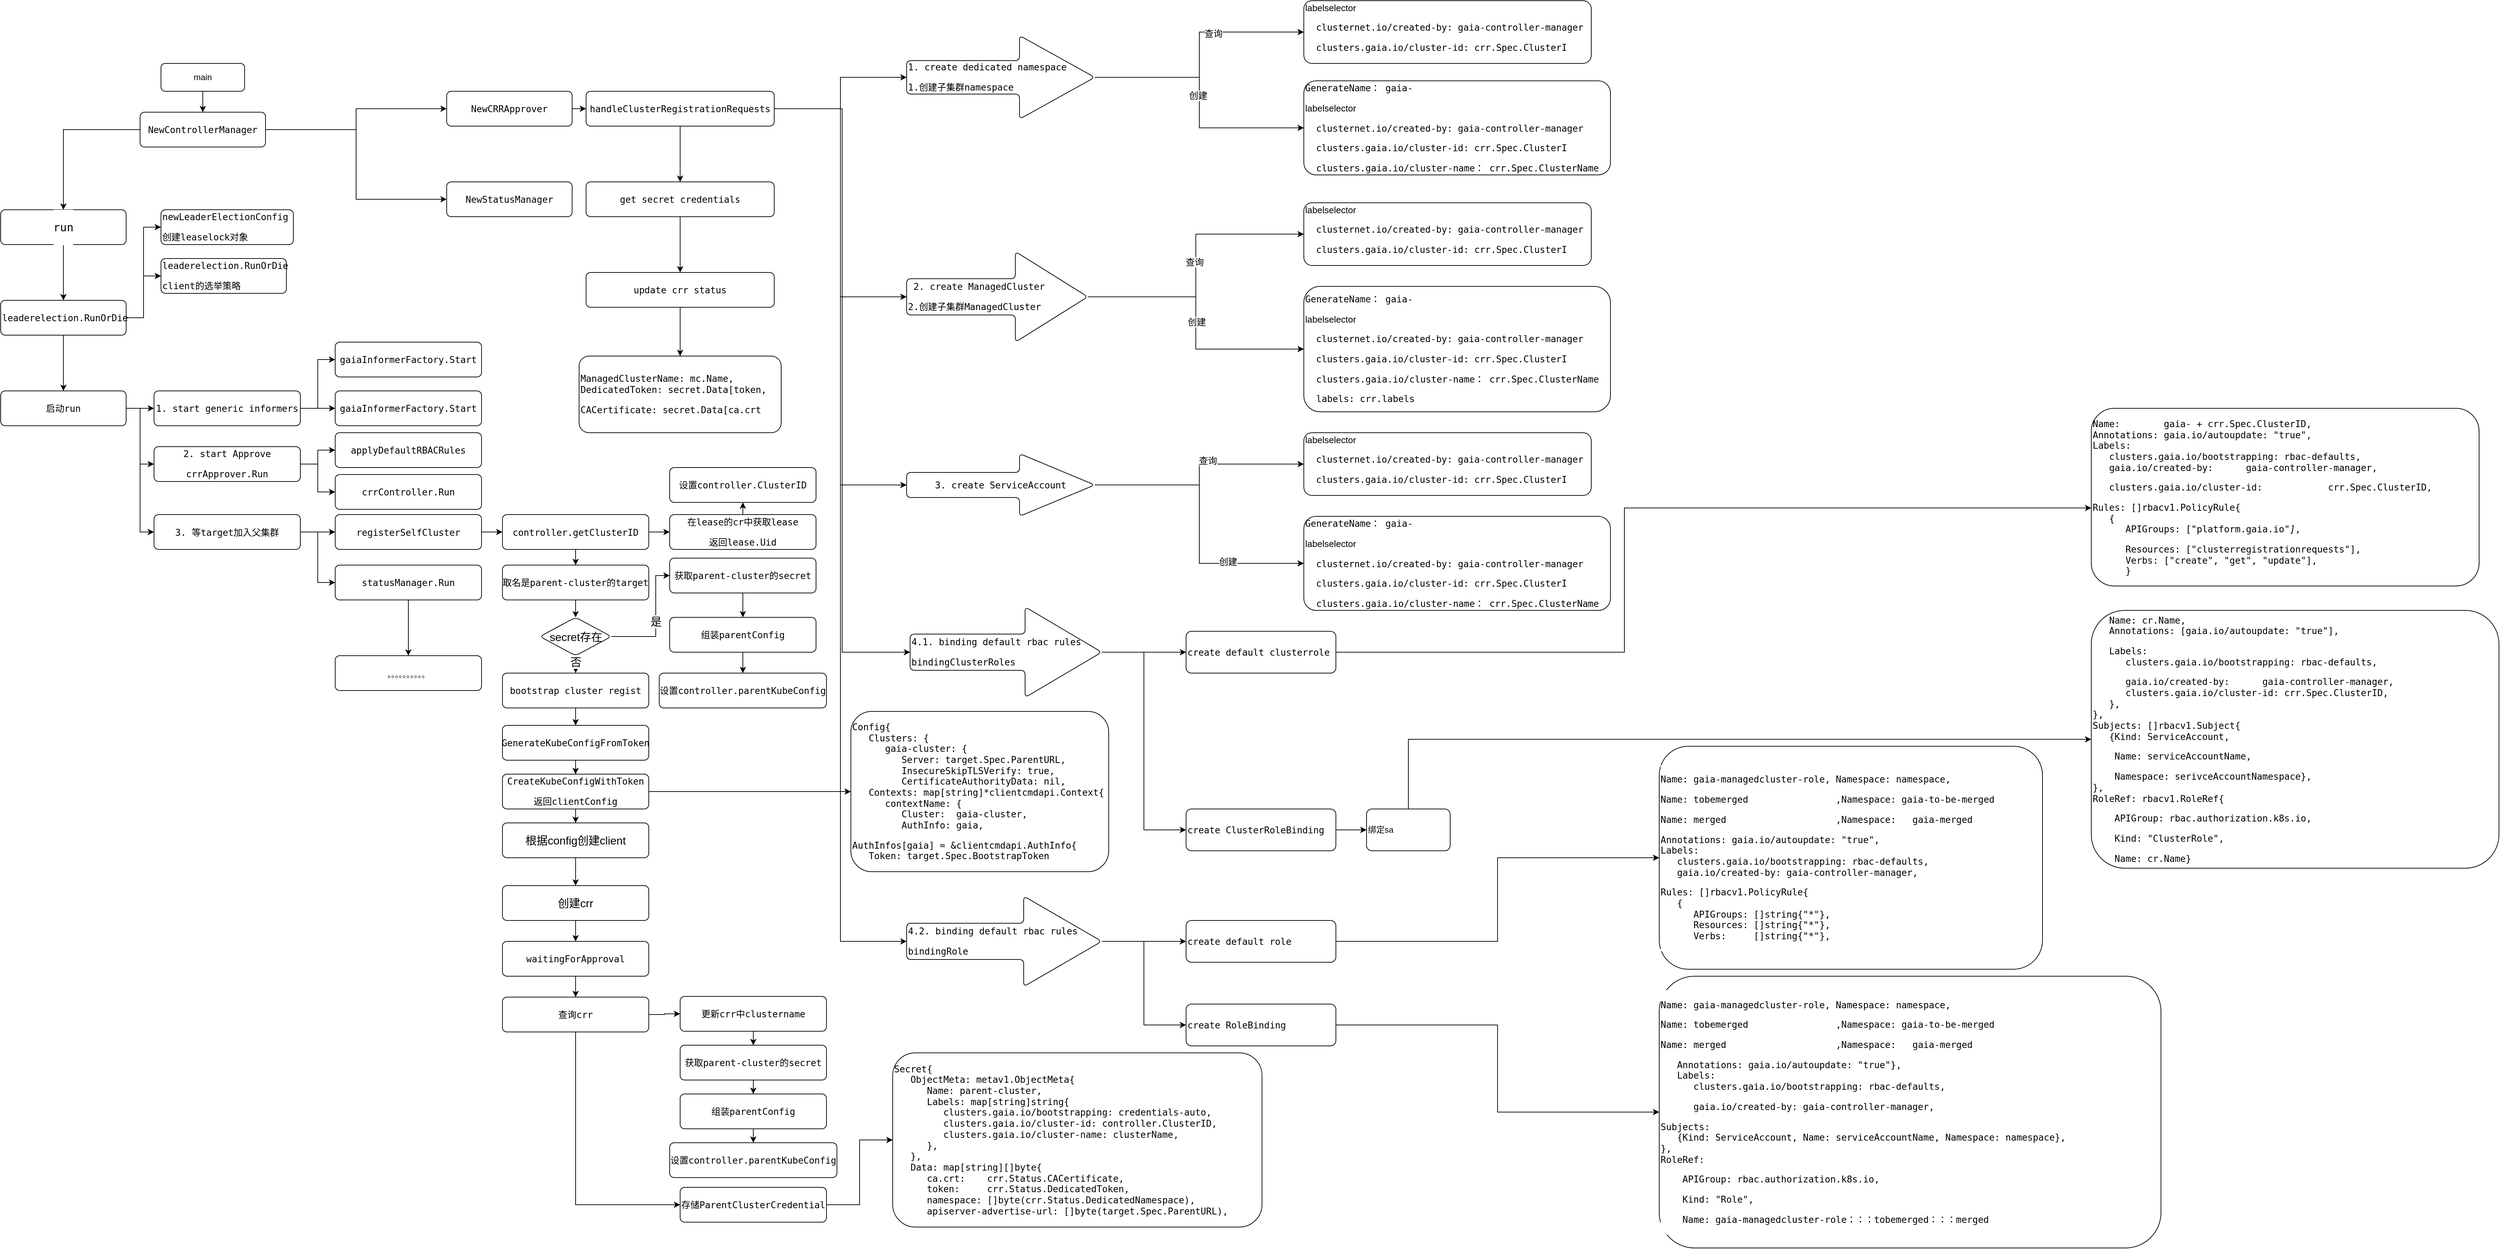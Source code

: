 <mxfile version="17.4.0" type="github">
  <diagram id="C5RBs43oDa-KdzZeNtuy" name="Page-1">
    <mxGraphModel dx="2123" dy="722" grid="1" gridSize="10" guides="1" tooltips="1" connect="1" arrows="1" fold="1" page="1" pageScale="1" pageWidth="827" pageHeight="1169" math="0" shadow="0">
      <root>
        <mxCell id="WIyWlLk6GJQsqaUBKTNV-0" />
        <mxCell id="WIyWlLk6GJQsqaUBKTNV-1" parent="WIyWlLk6GJQsqaUBKTNV-0" />
        <mxCell id="hxioFJTHbDXF7mrDxg4k-1" value="" style="edgeStyle=orthogonalEdgeStyle;rounded=0;orthogonalLoop=1;jettySize=auto;html=1;" edge="1" parent="WIyWlLk6GJQsqaUBKTNV-1" source="WIyWlLk6GJQsqaUBKTNV-3" target="hxioFJTHbDXF7mrDxg4k-0">
          <mxGeometry relative="1" as="geometry" />
        </mxCell>
        <mxCell id="WIyWlLk6GJQsqaUBKTNV-3" value="main" style="rounded=1;whiteSpace=wrap;html=1;fontSize=12;glass=0;strokeWidth=1;shadow=0;" parent="WIyWlLk6GJQsqaUBKTNV-1" vertex="1">
          <mxGeometry x="-10" y="90" width="120" height="40" as="geometry" />
        </mxCell>
        <mxCell id="hxioFJTHbDXF7mrDxg4k-79" value="" style="edgeStyle=orthogonalEdgeStyle;rounded=0;orthogonalLoop=1;jettySize=auto;html=1;fontSize=13;fontColor=default;" edge="1" parent="WIyWlLk6GJQsqaUBKTNV-1" source="hxioFJTHbDXF7mrDxg4k-0" target="hxioFJTHbDXF7mrDxg4k-78">
          <mxGeometry relative="1" as="geometry" />
        </mxCell>
        <mxCell id="hxioFJTHbDXF7mrDxg4k-84" style="edgeStyle=orthogonalEdgeStyle;rounded=0;orthogonalLoop=1;jettySize=auto;html=1;entryX=0;entryY=0.5;entryDx=0;entryDy=0;fontSize=16;fontColor=default;" edge="1" parent="WIyWlLk6GJQsqaUBKTNV-1" source="hxioFJTHbDXF7mrDxg4k-0" target="hxioFJTHbDXF7mrDxg4k-7">
          <mxGeometry relative="1" as="geometry" />
        </mxCell>
        <mxCell id="hxioFJTHbDXF7mrDxg4k-85" style="edgeStyle=orthogonalEdgeStyle;rounded=0;orthogonalLoop=1;jettySize=auto;html=1;fontSize=16;fontColor=default;" edge="1" parent="WIyWlLk6GJQsqaUBKTNV-1" source="hxioFJTHbDXF7mrDxg4k-0" target="hxioFJTHbDXF7mrDxg4k-2">
          <mxGeometry relative="1" as="geometry" />
        </mxCell>
        <mxCell id="hxioFJTHbDXF7mrDxg4k-0" value="&lt;pre style=&quot;font-family: &amp;#34;jetbrains mono&amp;#34; , monospace ; font-size: 9.8pt&quot;&gt;&lt;pre style=&quot;font-family: &amp;#34;jetbrains mono&amp;#34; , monospace ; font-size: 9.8pt&quot;&gt;&lt;pre style=&quot;font-size: 9.8pt ; font-family: &amp;#34;jetbrains mono&amp;#34; , monospace&quot;&gt;&lt;pre style=&quot;font-size: 9.8pt ; font-family: &amp;#34;jetbrains mono&amp;#34; , monospace&quot;&gt;NewControllerManager&lt;/pre&gt;&lt;/pre&gt;&lt;/pre&gt;&lt;/pre&gt;" style="rounded=1;whiteSpace=wrap;html=1;fontSize=12;glass=0;strokeWidth=1;shadow=0;fontColor=default;labelBackgroundColor=default;labelBorderColor=none;arcSize=13;" vertex="1" parent="WIyWlLk6GJQsqaUBKTNV-1">
          <mxGeometry x="-40" y="160" width="180" height="50" as="geometry" />
        </mxCell>
        <mxCell id="hxioFJTHbDXF7mrDxg4k-10" value="" style="edgeStyle=orthogonalEdgeStyle;rounded=0;orthogonalLoop=1;jettySize=auto;html=1;fontColor=#000000;" edge="1" parent="WIyWlLk6GJQsqaUBKTNV-1" source="hxioFJTHbDXF7mrDxg4k-2" target="hxioFJTHbDXF7mrDxg4k-9">
          <mxGeometry relative="1" as="geometry" />
        </mxCell>
        <mxCell id="hxioFJTHbDXF7mrDxg4k-2" value="&lt;pre style=&quot;font-family: &amp;quot;jetbrains mono&amp;quot; , monospace ; font-size: 9.8pt&quot;&gt;&lt;pre style=&quot;font-family: &amp;quot;jetbrains mono&amp;quot; , monospace ; font-size: 9.8pt&quot;&gt;&lt;pre style=&quot;font-size: 9.8pt ; font-family: &amp;quot;jetbrains mono&amp;quot; , monospace&quot;&gt;&lt;pre style=&quot;font-size: 9.8pt ; font-family: &amp;quot;jetbrains mono&amp;quot; , monospace&quot;&gt;&lt;pre style=&quot;font-family: &amp;quot;jetbrains mono&amp;quot;, monospace; font-size: 9.8pt;&quot;&gt;&lt;span style=&quot;&quot;&gt;NewCRRApprover&lt;/span&gt;&lt;/pre&gt;&lt;/pre&gt;&lt;/pre&gt;&lt;/pre&gt;&lt;/pre&gt;" style="rounded=1;whiteSpace=wrap;html=1;fontSize=12;glass=0;strokeWidth=1;shadow=0;fontColor=default;labelBackgroundColor=none;labelBorderColor=none;arcSize=13;" vertex="1" parent="WIyWlLk6GJQsqaUBKTNV-1">
          <mxGeometry x="400" y="130" width="180" height="50" as="geometry" />
        </mxCell>
        <mxCell id="hxioFJTHbDXF7mrDxg4k-7" value="&lt;pre style=&quot;font-family: &amp;quot;jetbrains mono&amp;quot; , monospace ; font-size: 9.8pt&quot;&gt;&lt;pre style=&quot;font-family: &amp;quot;jetbrains mono&amp;quot; , monospace ; font-size: 9.8pt&quot;&gt;&lt;pre style=&quot;font-size: 9.8pt ; font-family: &amp;quot;jetbrains mono&amp;quot; , monospace&quot;&gt;&lt;pre style=&quot;font-size: 9.8pt ; font-family: &amp;quot;jetbrains mono&amp;quot; , monospace&quot;&gt;&lt;pre style=&quot;font-family: &amp;quot;jetbrains mono&amp;quot;, monospace; font-size: 9.8pt;&quot;&gt;&lt;span style=&quot;&quot;&gt;NewStatusManager&lt;/span&gt;&lt;/pre&gt;&lt;/pre&gt;&lt;/pre&gt;&lt;/pre&gt;&lt;/pre&gt;" style="rounded=1;whiteSpace=wrap;html=1;fontSize=12;glass=0;strokeWidth=1;shadow=0;fontColor=#000000;labelBackgroundColor=none;labelBorderColor=none;arcSize=13;" vertex="1" parent="WIyWlLk6GJQsqaUBKTNV-1">
          <mxGeometry x="400" y="260" width="180" height="50" as="geometry" />
        </mxCell>
        <mxCell id="hxioFJTHbDXF7mrDxg4k-14" value="" style="edgeStyle=orthogonalEdgeStyle;rounded=0;orthogonalLoop=1;jettySize=auto;html=1;fontColor=default;entryX=0;entryY=0.5;entryDx=0;entryDy=0;entryPerimeter=0;" edge="1" parent="WIyWlLk6GJQsqaUBKTNV-1" source="hxioFJTHbDXF7mrDxg4k-9" target="hxioFJTHbDXF7mrDxg4k-13">
          <mxGeometry relative="1" as="geometry" />
        </mxCell>
        <mxCell id="hxioFJTHbDXF7mrDxg4k-27" style="edgeStyle=orthogonalEdgeStyle;rounded=0;orthogonalLoop=1;jettySize=auto;html=1;entryX=0;entryY=0.5;entryDx=0;entryDy=0;entryPerimeter=0;fontSize=13;fontColor=default;" edge="1" parent="WIyWlLk6GJQsqaUBKTNV-1" source="hxioFJTHbDXF7mrDxg4k-9" target="hxioFJTHbDXF7mrDxg4k-25">
          <mxGeometry relative="1" as="geometry" />
        </mxCell>
        <mxCell id="hxioFJTHbDXF7mrDxg4k-40" style="edgeStyle=orthogonalEdgeStyle;rounded=0;orthogonalLoop=1;jettySize=auto;html=1;entryX=0;entryY=0.5;entryDx=0;entryDy=0;entryPerimeter=0;fontSize=13;fontColor=default;" edge="1" parent="WIyWlLk6GJQsqaUBKTNV-1" source="hxioFJTHbDXF7mrDxg4k-9" target="hxioFJTHbDXF7mrDxg4k-39">
          <mxGeometry relative="1" as="geometry" />
        </mxCell>
        <mxCell id="hxioFJTHbDXF7mrDxg4k-50" style="edgeStyle=orthogonalEdgeStyle;rounded=0;orthogonalLoop=1;jettySize=auto;html=1;entryX=0;entryY=0.5;entryDx=0;entryDy=0;entryPerimeter=0;fontSize=13;fontColor=default;" edge="1" parent="WIyWlLk6GJQsqaUBKTNV-1" source="hxioFJTHbDXF7mrDxg4k-9" target="hxioFJTHbDXF7mrDxg4k-49">
          <mxGeometry relative="1" as="geometry" />
        </mxCell>
        <mxCell id="hxioFJTHbDXF7mrDxg4k-71" style="edgeStyle=orthogonalEdgeStyle;rounded=0;orthogonalLoop=1;jettySize=auto;html=1;entryX=0;entryY=0.5;entryDx=0;entryDy=0;entryPerimeter=0;fontSize=13;fontColor=default;" edge="1" parent="WIyWlLk6GJQsqaUBKTNV-1" source="hxioFJTHbDXF7mrDxg4k-9" target="hxioFJTHbDXF7mrDxg4k-51">
          <mxGeometry relative="1" as="geometry" />
        </mxCell>
        <mxCell id="hxioFJTHbDXF7mrDxg4k-73" value="" style="edgeStyle=orthogonalEdgeStyle;rounded=0;orthogonalLoop=1;jettySize=auto;html=1;fontSize=13;fontColor=default;" edge="1" parent="WIyWlLk6GJQsqaUBKTNV-1" source="hxioFJTHbDXF7mrDxg4k-9" target="hxioFJTHbDXF7mrDxg4k-72">
          <mxGeometry relative="1" as="geometry" />
        </mxCell>
        <mxCell id="hxioFJTHbDXF7mrDxg4k-9" value="&lt;pre style=&quot;font-family: &amp;quot;jetbrains mono&amp;quot; , monospace ; font-size: 9.8pt&quot;&gt;&lt;pre style=&quot;font-family: &amp;quot;jetbrains mono&amp;quot; , monospace ; font-size: 9.8pt&quot;&gt;&lt;pre style=&quot;font-size: 9.8pt ; font-family: &amp;quot;jetbrains mono&amp;quot; , monospace&quot;&gt;&lt;pre style=&quot;font-size: 9.8pt ; font-family: &amp;quot;jetbrains mono&amp;quot; , monospace&quot;&gt;&lt;pre style=&quot;font-family: &amp;quot;jetbrains mono&amp;quot; , monospace ; font-size: 9.8pt&quot;&gt;&lt;pre style=&quot;font-family: &amp;quot;jetbrains mono&amp;quot;, monospace; font-size: 9.8pt;&quot;&gt;&lt;span style=&quot;&quot;&gt;handleClusterRegistrationRequests&lt;/span&gt;&lt;/pre&gt;&lt;/pre&gt;&lt;/pre&gt;&lt;/pre&gt;&lt;/pre&gt;&lt;/pre&gt;" style="rounded=1;whiteSpace=wrap;html=1;fontSize=12;glass=0;strokeWidth=1;shadow=0;fontColor=default;labelBackgroundColor=default;labelBorderColor=none;arcSize=13;" vertex="1" parent="WIyWlLk6GJQsqaUBKTNV-1">
          <mxGeometry x="600" y="130" width="270" height="50" as="geometry" />
        </mxCell>
        <mxCell id="hxioFJTHbDXF7mrDxg4k-13" value="&lt;pre style=&quot;font-family: &amp;quot;jetbrains mono&amp;quot; , monospace ; font-size: 9.8pt&quot;&gt;&lt;span&gt;1. create dedicated namespace&lt;/span&gt;&lt;/pre&gt;&lt;pre style=&quot;font-family: &amp;quot;jetbrains mono&amp;quot; , monospace ; font-size: 9.8pt&quot;&gt;1.创建子集群namespace&lt;span&gt;&lt;br&gt;&lt;/span&gt;&lt;/pre&gt;" style="shape=singleArrow;whiteSpace=wrap;html=1;arrowWidth=0.4;arrowSize=0.4;rounded=1;glass=0;strokeWidth=1;shadow=0;labelBackgroundColor=none;labelBorderColor=none;arcSize=13;fontColor=#000000;align=left;" vertex="1" parent="WIyWlLk6GJQsqaUBKTNV-1">
          <mxGeometry x="1060" y="50" width="270" height="120" as="geometry" />
        </mxCell>
        <mxCell id="hxioFJTHbDXF7mrDxg4k-20" value="" style="edgeStyle=orthogonalEdgeStyle;rounded=0;orthogonalLoop=1;jettySize=auto;html=1;fontColor=#000000;exitX=1;exitY=0.5;exitDx=0;exitDy=0;exitPerimeter=0;" edge="1" parent="WIyWlLk6GJQsqaUBKTNV-1" source="hxioFJTHbDXF7mrDxg4k-13" target="hxioFJTHbDXF7mrDxg4k-19">
          <mxGeometry relative="1" as="geometry">
            <mxPoint x="1555" y="80.067" as="sourcePoint" />
          </mxGeometry>
        </mxCell>
        <mxCell id="hxioFJTHbDXF7mrDxg4k-21" value="查询" style="edgeLabel;html=1;align=center;verticalAlign=middle;resizable=0;points=[];fontSize=13;fontColor=default;" vertex="1" connectable="0" parent="hxioFJTHbDXF7mrDxg4k-20">
          <mxGeometry x="0.286" y="-2" relative="1" as="geometry">
            <mxPoint as="offset" />
          </mxGeometry>
        </mxCell>
        <mxCell id="hxioFJTHbDXF7mrDxg4k-23" value="" style="edgeStyle=orthogonalEdgeStyle;rounded=0;orthogonalLoop=1;jettySize=auto;html=1;fontSize=13;fontColor=default;entryX=0;entryY=0.5;entryDx=0;entryDy=0;" edge="1" parent="WIyWlLk6GJQsqaUBKTNV-1" source="hxioFJTHbDXF7mrDxg4k-13" target="hxioFJTHbDXF7mrDxg4k-22">
          <mxGeometry relative="1" as="geometry">
            <mxPoint x="1555" y="80.067" as="sourcePoint" />
          </mxGeometry>
        </mxCell>
        <mxCell id="hxioFJTHbDXF7mrDxg4k-24" value="创建" style="edgeLabel;html=1;align=center;verticalAlign=middle;resizable=0;points=[];fontSize=13;fontColor=default;" vertex="1" connectable="0" parent="hxioFJTHbDXF7mrDxg4k-23">
          <mxGeometry x="-0.064" y="-2" relative="1" as="geometry">
            <mxPoint y="1" as="offset" />
          </mxGeometry>
        </mxCell>
        <mxCell id="hxioFJTHbDXF7mrDxg4k-19" value="&lt;span style=&quot;font-size: 13px&quot;&gt;labelselector&lt;/span&gt;&lt;br style=&quot;font-size: 13px&quot;&gt;&lt;pre style=&quot;font-family: &amp;#34;jetbrains mono&amp;#34; , monospace ; font-size: 13px&quot;&gt;&lt;span style=&quot;font-size: 13px&quot;&gt;  clusternet.io/created-by: &lt;/span&gt;gaia-controller-manager&lt;/pre&gt;&lt;pre style=&quot;font-family: &amp;#34;jetbrains mono&amp;#34; , monospace ; font-size: 13px&quot;&gt;&lt;pre style=&quot;font-family: &amp;#34;jetbrains mono&amp;#34; , monospace ; font-size: 13px&quot;&gt;&lt;span style=&quot;font-size: 13px&quot;&gt;  clusters.gaia.io/cluster-id: &lt;/span&gt;crr.Spec.ClusterI&lt;/pre&gt;&lt;/pre&gt;" style="rounded=1;whiteSpace=wrap;html=1;fontColor=default;glass=0;strokeWidth=1;shadow=0;labelBackgroundColor=none;labelBorderColor=none;arcSize=13;fontSize=13;align=left;" vertex="1" parent="WIyWlLk6GJQsqaUBKTNV-1">
          <mxGeometry x="1630" width="412.5" height="90" as="geometry" />
        </mxCell>
        <mxCell id="hxioFJTHbDXF7mrDxg4k-22" value="&lt;pre style=&quot;font-family: &amp;#34;jetbrains mono&amp;#34; , monospace ; font-size: 9.8pt&quot;&gt;GenerateName： gaia-&lt;/pre&gt;&lt;pre style=&quot;font-family: &amp;#34;jetbrains mono&amp;#34; , monospace ; font-size: 9.8pt&quot;&gt;&lt;span style=&quot;font-family: &amp;#34;helvetica&amp;#34; ; font-size: 13px&quot;&gt;labelselector&lt;/span&gt;&lt;br style=&quot;font-family: &amp;#34;helvetica&amp;#34; ; font-size: 13px&quot;&gt;&lt;pre style=&quot;font-size: 13px ; font-family: &amp;#34;jetbrains mono&amp;#34; , monospace&quot;&gt;  clusternet.io/created-by: gaia-controller-manager&lt;/pre&gt;&lt;pre style=&quot;font-size: 13px ; font-family: &amp;#34;jetbrains mono&amp;#34; , monospace&quot;&gt;&lt;pre style=&quot;font-family: &amp;#34;jetbrains mono&amp;#34; , monospace&quot;&gt;  clusters.gaia.io/cluster-id: crr.Spec.ClusterI&lt;/pre&gt;&lt;pre style=&quot;font-family: &amp;#34;jetbrains mono&amp;#34; , monospace&quot;&gt;&lt;pre style=&quot;font-family: &amp;#34;jetbrains mono&amp;#34; , monospace ; font-size: 9.8pt&quot;&gt;&lt;span&gt;  clusters.gaia.io/cluster-name： &lt;/span&gt;crr.Spec.ClusterName&lt;/pre&gt;&lt;/pre&gt;&lt;/pre&gt;&lt;/pre&gt;" style="rounded=1;whiteSpace=wrap;html=1;fontColor=default;glass=0;strokeWidth=1;shadow=0;labelBackgroundColor=none;labelBorderColor=none;arcSize=13;align=left;" vertex="1" parent="WIyWlLk6GJQsqaUBKTNV-1">
          <mxGeometry x="1630" y="115" width="440" height="135" as="geometry" />
        </mxCell>
        <mxCell id="hxioFJTHbDXF7mrDxg4k-25" value="&lt;pre style=&quot;font-family: &amp;quot;jetbrains mono&amp;quot; , monospace ; font-size: 9.8pt&quot;&gt;&lt;pre style=&quot;font-family: &amp;quot;jetbrains mono&amp;quot; , monospace ; font-size: 9.8pt&quot;&gt;&lt;span&gt; 2. create ManagedCluster&lt;/span&gt;&lt;/pre&gt;&lt;pre style=&quot;font-family: &amp;quot;jetbrains mono&amp;quot; , monospace ; font-size: 9.8pt&quot;&gt;2.创建子集群&lt;span style=&quot;font-size: 9.8pt&quot;&gt;ManagedCluster&lt;/span&gt;&lt;span&gt;&lt;br&gt;&lt;/span&gt;&lt;/pre&gt;&lt;/pre&gt;" style="shape=singleArrow;whiteSpace=wrap;html=1;arrowWidth=0.4;arrowSize=0.4;rounded=1;glass=0;strokeWidth=1;shadow=0;labelBackgroundColor=none;labelBorderColor=none;arcSize=13;fontColor=default;align=left;" vertex="1" parent="WIyWlLk6GJQsqaUBKTNV-1">
          <mxGeometry x="1060" y="360" width="260" height="130" as="geometry" />
        </mxCell>
        <mxCell id="hxioFJTHbDXF7mrDxg4k-33" style="edgeStyle=orthogonalEdgeStyle;rounded=0;orthogonalLoop=1;jettySize=auto;html=1;entryX=0;entryY=0.5;entryDx=0;entryDy=0;fontSize=13;fontColor=default;exitX=1;exitY=0.5;exitDx=0;exitDy=0;exitPerimeter=0;" edge="1" parent="WIyWlLk6GJQsqaUBKTNV-1" source="hxioFJTHbDXF7mrDxg4k-25" target="hxioFJTHbDXF7mrDxg4k-30">
          <mxGeometry relative="1" as="geometry">
            <mxPoint x="1563" y="360.0" as="sourcePoint" />
          </mxGeometry>
        </mxCell>
        <mxCell id="hxioFJTHbDXF7mrDxg4k-34" value="查询" style="edgeLabel;html=1;align=center;verticalAlign=middle;resizable=0;points=[];fontSize=13;fontColor=default;" vertex="1" connectable="0" parent="hxioFJTHbDXF7mrDxg4k-33">
          <mxGeometry x="0.028" y="2" relative="1" as="geometry">
            <mxPoint as="offset" />
          </mxGeometry>
        </mxCell>
        <mxCell id="hxioFJTHbDXF7mrDxg4k-36" style="edgeStyle=orthogonalEdgeStyle;rounded=0;orthogonalLoop=1;jettySize=auto;html=1;entryX=0;entryY=0.5;entryDx=0;entryDy=0;fontSize=13;fontColor=default;exitX=1;exitY=0.5;exitDx=0;exitDy=0;exitPerimeter=0;" edge="1" parent="WIyWlLk6GJQsqaUBKTNV-1" source="hxioFJTHbDXF7mrDxg4k-25" target="hxioFJTHbDXF7mrDxg4k-35">
          <mxGeometry relative="1" as="geometry">
            <mxPoint x="1563" y="360.0" as="sourcePoint" />
          </mxGeometry>
        </mxCell>
        <mxCell id="hxioFJTHbDXF7mrDxg4k-37" value="创建" style="edgeLabel;html=1;align=center;verticalAlign=middle;resizable=0;points=[];fontSize=13;fontColor=default;" vertex="1" connectable="0" parent="hxioFJTHbDXF7mrDxg4k-36">
          <mxGeometry x="-0.011" y="1" relative="1" as="geometry">
            <mxPoint as="offset" />
          </mxGeometry>
        </mxCell>
        <mxCell id="hxioFJTHbDXF7mrDxg4k-30" value="&lt;span style=&quot;font-size: 13px&quot;&gt;labelselector&lt;/span&gt;&lt;br style=&quot;font-size: 13px&quot;&gt;&lt;pre style=&quot;font-family: &amp;#34;jetbrains mono&amp;#34; , monospace ; font-size: 13px&quot;&gt;&lt;span style=&quot;font-size: 13px&quot;&gt;  clusternet.io/created-by: &lt;/span&gt;gaia-controller-manager&lt;/pre&gt;&lt;pre style=&quot;font-family: &amp;#34;jetbrains mono&amp;#34; , monospace ; font-size: 13px&quot;&gt;&lt;pre style=&quot;font-family: &amp;#34;jetbrains mono&amp;#34; , monospace ; font-size: 13px&quot;&gt;&lt;span style=&quot;font-size: 13px&quot;&gt;  clusters.gaia.io/cluster-id: &lt;/span&gt;crr.Spec.ClusterI&lt;/pre&gt;&lt;/pre&gt;" style="rounded=1;whiteSpace=wrap;html=1;fontColor=default;glass=0;strokeWidth=1;shadow=0;labelBackgroundColor=none;labelBorderColor=none;arcSize=13;fontSize=13;align=left;" vertex="1" parent="WIyWlLk6GJQsqaUBKTNV-1">
          <mxGeometry x="1630" y="290" width="412.5" height="90" as="geometry" />
        </mxCell>
        <mxCell id="hxioFJTHbDXF7mrDxg4k-35" value="&lt;pre style=&quot;font-family: &amp;#34;jetbrains mono&amp;#34; , monospace ; font-size: 9.8pt&quot;&gt;GenerateName： gaia-&lt;/pre&gt;&lt;pre style=&quot;font-family: &amp;#34;jetbrains mono&amp;#34; , monospace ; font-size: 9.8pt&quot;&gt;&lt;div&gt;&lt;span style=&quot;font-family: &amp;#34;helvetica&amp;#34; ; font-size: 13px ; white-space: normal&quot;&gt;labelselector&lt;/span&gt;&lt;/div&gt;&lt;pre style=&quot;font-size: 13px ; font-family: &amp;#34;jetbrains mono&amp;#34; , monospace&quot;&gt;  clusternet.io/created-by: gaia-controller-manager&lt;/pre&gt;&lt;pre style=&quot;font-size: 13px ; font-family: &amp;#34;jetbrains mono&amp;#34; , monospace&quot;&gt;&lt;pre style=&quot;font-family: &amp;#34;jetbrains mono&amp;#34; , monospace&quot;&gt;  clusters.gaia.io/cluster-id: crr.Spec.ClusterI&lt;/pre&gt;&lt;pre style=&quot;font-family: &amp;#34;jetbrains mono&amp;#34; , monospace&quot;&gt;&lt;pre style=&quot;font-family: &amp;#34;jetbrains mono&amp;#34; , monospace ; font-size: 9.8pt&quot;&gt;&lt;span&gt;  clusters.gaia.io/cluster-name： &lt;/span&gt;crr.Spec.ClusterName&lt;/pre&gt;&lt;pre style=&quot;font-family: &amp;#34;jetbrains mono&amp;#34; , monospace ; font-size: 9.8pt&quot;&gt;  labels: crr.labels&lt;/pre&gt;&lt;/pre&gt;&lt;/pre&gt;&lt;/pre&gt;" style="rounded=1;whiteSpace=wrap;html=1;fontColor=default;glass=0;strokeWidth=1;shadow=0;labelBackgroundColor=none;labelBorderColor=none;arcSize=13;align=left;" vertex="1" parent="WIyWlLk6GJQsqaUBKTNV-1">
          <mxGeometry x="1630" y="410" width="440" height="180" as="geometry" />
        </mxCell>
        <mxCell id="hxioFJTHbDXF7mrDxg4k-43" value="" style="edgeStyle=orthogonalEdgeStyle;rounded=0;orthogonalLoop=1;jettySize=auto;html=1;fontSize=13;fontColor=default;entryX=0;entryY=0.5;entryDx=0;entryDy=0;" edge="1" parent="WIyWlLk6GJQsqaUBKTNV-1" source="hxioFJTHbDXF7mrDxg4k-39" target="hxioFJTHbDXF7mrDxg4k-44">
          <mxGeometry relative="1" as="geometry">
            <mxPoint x="1358" y="710.067" as="targetPoint" />
          </mxGeometry>
        </mxCell>
        <mxCell id="hxioFJTHbDXF7mrDxg4k-45" value="查询" style="edgeLabel;html=1;align=center;verticalAlign=middle;resizable=0;points=[];fontSize=13;fontColor=default;" vertex="1" connectable="0" parent="hxioFJTHbDXF7mrDxg4k-43">
          <mxGeometry x="0.162" y="5" relative="1" as="geometry">
            <mxPoint as="offset" />
          </mxGeometry>
        </mxCell>
        <mxCell id="hxioFJTHbDXF7mrDxg4k-47" style="edgeStyle=orthogonalEdgeStyle;rounded=0;orthogonalLoop=1;jettySize=auto;html=1;entryX=0;entryY=0.5;entryDx=0;entryDy=0;fontSize=13;fontColor=default;" edge="1" parent="WIyWlLk6GJQsqaUBKTNV-1" source="hxioFJTHbDXF7mrDxg4k-39" target="hxioFJTHbDXF7mrDxg4k-46">
          <mxGeometry relative="1" as="geometry" />
        </mxCell>
        <mxCell id="hxioFJTHbDXF7mrDxg4k-48" value="创建" style="edgeLabel;html=1;align=center;verticalAlign=middle;resizable=0;points=[];fontSize=13;fontColor=default;" vertex="1" connectable="0" parent="hxioFJTHbDXF7mrDxg4k-47">
          <mxGeometry x="0.473" y="3" relative="1" as="geometry">
            <mxPoint x="-1" as="offset" />
          </mxGeometry>
        </mxCell>
        <mxCell id="hxioFJTHbDXF7mrDxg4k-39" value="&lt;pre style=&quot;font-family: &amp;quot;jetbrains mono&amp;quot; , monospace ; font-size: 9.8pt&quot;&gt;&lt;pre style=&quot;font-family: &amp;quot;jetbrains mono&amp;quot; , monospace ; font-size: 9.8pt&quot;&gt;&lt;pre style=&quot;font-family: &amp;quot;jetbrains mono&amp;quot;, monospace; font-size: 9.8pt;&quot;&gt;&lt;span style=&quot;&quot;&gt;3. create ServiceAccount&lt;/span&gt;&lt;/pre&gt;&lt;/pre&gt;&lt;/pre&gt;" style="shape=singleArrow;whiteSpace=wrap;html=1;arrowWidth=0.4;arrowSize=0.4;rounded=1;glass=0;strokeWidth=1;shadow=0;labelBackgroundColor=none;labelBorderColor=none;arcSize=13;fontColor=default;" vertex="1" parent="WIyWlLk6GJQsqaUBKTNV-1">
          <mxGeometry x="1060" y="650" width="270" height="90" as="geometry" />
        </mxCell>
        <mxCell id="hxioFJTHbDXF7mrDxg4k-44" value="&lt;span style=&quot;font-size: 13px&quot;&gt;labelselector&lt;/span&gt;&lt;br style=&quot;font-size: 13px&quot;&gt;&lt;pre style=&quot;font-family: &amp;#34;jetbrains mono&amp;#34; , monospace ; font-size: 13px&quot;&gt;&lt;span style=&quot;font-size: 13px&quot;&gt;  clusternet.io/created-by: &lt;/span&gt;gaia-controller-manager&lt;/pre&gt;&lt;pre style=&quot;font-family: &amp;#34;jetbrains mono&amp;#34; , monospace ; font-size: 13px&quot;&gt;&lt;pre style=&quot;font-family: &amp;#34;jetbrains mono&amp;#34; , monospace ; font-size: 13px&quot;&gt;&lt;span style=&quot;font-size: 13px&quot;&gt;  clusters.gaia.io/cluster-id: &lt;/span&gt;crr.Spec.ClusterI&lt;/pre&gt;&lt;/pre&gt;" style="rounded=1;whiteSpace=wrap;html=1;fontColor=default;glass=0;strokeWidth=1;shadow=0;labelBackgroundColor=none;labelBorderColor=none;arcSize=13;fontSize=13;align=left;" vertex="1" parent="WIyWlLk6GJQsqaUBKTNV-1">
          <mxGeometry x="1630" y="620" width="412.5" height="90" as="geometry" />
        </mxCell>
        <mxCell id="hxioFJTHbDXF7mrDxg4k-46" value="&lt;pre style=&quot;font-family: &amp;#34;jetbrains mono&amp;#34; , monospace ; font-size: 9.8pt&quot;&gt;GenerateName： gaia-&lt;/pre&gt;&lt;pre style=&quot;font-family: &amp;#34;jetbrains mono&amp;#34; , monospace ; font-size: 9.8pt&quot;&gt;&lt;span style=&quot;font-family: &amp;#34;helvetica&amp;#34; ; font-size: 13px&quot;&gt;labelselector&lt;/span&gt;&lt;br style=&quot;font-family: &amp;#34;helvetica&amp;#34; ; font-size: 13px&quot;&gt;&lt;pre style=&quot;font-size: 13px ; font-family: &amp;#34;jetbrains mono&amp;#34; , monospace&quot;&gt;  clusternet.io/created-by: gaia-controller-manager&lt;/pre&gt;&lt;pre style=&quot;font-size: 13px ; font-family: &amp;#34;jetbrains mono&amp;#34; , monospace&quot;&gt;&lt;pre style=&quot;font-family: &amp;#34;jetbrains mono&amp;#34; , monospace&quot;&gt;  clusters.gaia.io/cluster-id: crr.Spec.ClusterI&lt;/pre&gt;&lt;pre style=&quot;font-family: &amp;#34;jetbrains mono&amp;#34; , monospace&quot;&gt;&lt;pre style=&quot;font-family: &amp;#34;jetbrains mono&amp;#34; , monospace ; font-size: 9.8pt&quot;&gt;&lt;span&gt;  clusters.gaia.io/cluster-name： &lt;/span&gt;crr.Spec.ClusterName&lt;/pre&gt;&lt;/pre&gt;&lt;/pre&gt;&lt;/pre&gt;" style="rounded=1;whiteSpace=wrap;html=1;fontColor=default;glass=0;strokeWidth=1;shadow=0;labelBackgroundColor=none;labelBorderColor=none;arcSize=13;align=left;" vertex="1" parent="WIyWlLk6GJQsqaUBKTNV-1">
          <mxGeometry x="1630" y="740" width="440" height="135" as="geometry" />
        </mxCell>
        <mxCell id="hxioFJTHbDXF7mrDxg4k-53" value="" style="edgeStyle=orthogonalEdgeStyle;rounded=0;orthogonalLoop=1;jettySize=auto;html=1;fontSize=13;fontColor=default;" edge="1" parent="WIyWlLk6GJQsqaUBKTNV-1" source="hxioFJTHbDXF7mrDxg4k-49" target="hxioFJTHbDXF7mrDxg4k-52">
          <mxGeometry relative="1" as="geometry" />
        </mxCell>
        <mxCell id="hxioFJTHbDXF7mrDxg4k-57" style="edgeStyle=orthogonalEdgeStyle;rounded=0;orthogonalLoop=1;jettySize=auto;html=1;entryX=0;entryY=0.5;entryDx=0;entryDy=0;fontSize=13;fontColor=default;" edge="1" parent="WIyWlLk6GJQsqaUBKTNV-1" source="hxioFJTHbDXF7mrDxg4k-49" target="hxioFJTHbDXF7mrDxg4k-56">
          <mxGeometry relative="1" as="geometry" />
        </mxCell>
        <mxCell id="hxioFJTHbDXF7mrDxg4k-49" value="&lt;pre style=&quot;font-family: &amp;#34;jetbrains mono&amp;#34; , monospace ; font-size: 9.8pt&quot;&gt;&lt;pre style=&quot;font-family: &amp;#34;jetbrains mono&amp;#34; , monospace ; font-size: 9.8pt&quot;&gt;&lt;pre style=&quot;font-family: &amp;#34;jetbrains mono&amp;#34; , monospace ; font-size: 9.8pt&quot;&gt;&lt;span&gt;4.1. binding default rbac rules&lt;/span&gt;&lt;/pre&gt;&lt;pre style=&quot;font-family: &amp;#34;jetbrains mono&amp;#34; , monospace ; font-size: 9.8pt&quot;&gt;&lt;pre style=&quot;font-family: &amp;#34;jetbrains mono&amp;#34; , monospace ; font-size: 9.8pt&quot;&gt;&lt;span&gt;bindingClusterRoles&lt;/span&gt;&lt;/pre&gt;&lt;/pre&gt;&lt;/pre&gt;&lt;/pre&gt;" style="shape=singleArrow;whiteSpace=wrap;html=1;arrowWidth=0.4;arrowSize=0.4;rounded=1;glass=0;strokeWidth=1;shadow=0;labelBackgroundColor=none;labelBorderColor=none;arcSize=13;fontColor=default;align=left;" vertex="1" parent="WIyWlLk6GJQsqaUBKTNV-1">
          <mxGeometry x="1065" y="870" width="275" height="130" as="geometry" />
        </mxCell>
        <mxCell id="hxioFJTHbDXF7mrDxg4k-63" style="edgeStyle=orthogonalEdgeStyle;rounded=0;orthogonalLoop=1;jettySize=auto;html=1;entryX=0;entryY=0.5;entryDx=0;entryDy=0;fontSize=13;fontColor=default;" edge="1" parent="WIyWlLk6GJQsqaUBKTNV-1" source="hxioFJTHbDXF7mrDxg4k-51" target="hxioFJTHbDXF7mrDxg4k-62">
          <mxGeometry relative="1" as="geometry" />
        </mxCell>
        <mxCell id="hxioFJTHbDXF7mrDxg4k-67" style="edgeStyle=orthogonalEdgeStyle;rounded=0;orthogonalLoop=1;jettySize=auto;html=1;entryX=0;entryY=0.5;entryDx=0;entryDy=0;fontSize=13;fontColor=default;" edge="1" parent="WIyWlLk6GJQsqaUBKTNV-1" source="hxioFJTHbDXF7mrDxg4k-51" target="hxioFJTHbDXF7mrDxg4k-66">
          <mxGeometry relative="1" as="geometry" />
        </mxCell>
        <mxCell id="hxioFJTHbDXF7mrDxg4k-51" value="&lt;pre style=&quot;font-family: &amp;quot;jetbrains mono&amp;quot; , monospace ; font-size: 9.8pt&quot;&gt;&lt;pre style=&quot;font-family: &amp;quot;jetbrains mono&amp;quot; , monospace ; font-size: 9.8pt&quot;&gt;&lt;pre style=&quot;font-family: &amp;quot;jetbrains mono&amp;quot; , monospace ; font-size: 9.8pt&quot;&gt;&lt;span&gt;4.2. binding default rbac rules&lt;/span&gt;&lt;/pre&gt;&lt;pre style=&quot;font-family: &amp;quot;jetbrains mono&amp;quot; , monospace ; font-size: 9.8pt&quot;&gt;&lt;pre style=&quot;font-family: &amp;quot;jetbrains mono&amp;quot; , monospace ; font-size: 9.8pt&quot;&gt;&lt;pre style=&quot;font-family: &amp;quot;jetbrains mono&amp;quot;, monospace; font-size: 9.8pt;&quot;&gt;&lt;span style=&quot;&quot;&gt;bindingRole&lt;/span&gt;&lt;/pre&gt;&lt;/pre&gt;&lt;/pre&gt;&lt;/pre&gt;&lt;/pre&gt;" style="shape=singleArrow;whiteSpace=wrap;html=1;arrowWidth=0.4;arrowSize=0.4;rounded=1;glass=0;strokeWidth=1;shadow=0;labelBackgroundColor=none;labelBorderColor=none;arcSize=13;fontColor=default;align=left;" vertex="1" parent="WIyWlLk6GJQsqaUBKTNV-1">
          <mxGeometry x="1060" y="1285" width="280" height="130" as="geometry" />
        </mxCell>
        <mxCell id="hxioFJTHbDXF7mrDxg4k-55" value="" style="edgeStyle=orthogonalEdgeStyle;rounded=0;orthogonalLoop=1;jettySize=auto;html=1;fontSize=13;fontColor=default;" edge="1" parent="WIyWlLk6GJQsqaUBKTNV-1" source="hxioFJTHbDXF7mrDxg4k-52" target="hxioFJTHbDXF7mrDxg4k-54">
          <mxGeometry relative="1" as="geometry">
            <Array as="points">
              <mxPoint x="2090" y="935" />
              <mxPoint x="2090" y="728" />
            </Array>
          </mxGeometry>
        </mxCell>
        <mxCell id="hxioFJTHbDXF7mrDxg4k-52" value="&lt;pre style=&quot;font-family: &amp;#34;jetbrains mono&amp;#34; , monospace ; font-size: 9.8pt&quot;&gt;&lt;span&gt;create &lt;/span&gt;default clusterrole&lt;br&gt;&lt;/pre&gt;" style="whiteSpace=wrap;html=1;align=left;rounded=1;glass=0;strokeWidth=1;shadow=0;labelBackgroundColor=none;labelBorderColor=none;arcSize=13;fontColor=default;" vertex="1" parent="WIyWlLk6GJQsqaUBKTNV-1">
          <mxGeometry x="1461" y="905" width="215" height="60" as="geometry" />
        </mxCell>
        <mxCell id="hxioFJTHbDXF7mrDxg4k-54" value="&lt;pre style=&quot;font-family: &amp;quot;jetbrains mono&amp;quot; , monospace ; font-size: 9.8pt&quot;&gt;Name:        gaia- &lt;span style=&quot;font-size: 9.8pt&quot;&gt;+ &lt;/span&gt;crr.Spec.ClusterID,&lt;br&gt;Annotations: gaia.io/autoupdate: &lt;span style=&quot;font-size: 9.8pt&quot;&gt;&quot;true&quot;&lt;/span&gt;&lt;span style=&quot;font-size: 9.8pt&quot;&gt;,&lt;/span&gt;&lt;br&gt;Labels: &lt;br&gt;   clusters.gaia.io/bootstrapping: rbac-defaults,&lt;br&gt;&lt;span&gt;   &lt;/span&gt;gaia.io/created-by:      gaia-controller-manager,&lt;/pre&gt;&lt;pre style=&quot;font-family: &amp;quot;jetbrains mono&amp;quot; , monospace ; font-size: 9.8pt&quot;&gt;   &lt;span style=&quot;font-size: 9.8pt&quot;&gt;clusters.gaia.io/cluster-id:            crr.Spec.ClusterID,&lt;/span&gt;&lt;/pre&gt;&lt;pre style=&quot;font-family: &amp;quot;jetbrains mono&amp;quot; , monospace ; font-size: 9.8pt&quot;&gt;&lt;pre style=&quot;font-family: &amp;quot;jetbrains mono&amp;quot;, monospace; font-size: 9.8pt;&quot;&gt;&lt;font&gt;Rules: []&lt;/font&gt;&lt;span style=&quot;&quot;&gt;rbacv1&lt;/span&gt;&lt;font&gt;.&lt;/font&gt;&lt;span style=&quot;&quot;&gt;PolicyRule&lt;/span&gt;&lt;font&gt;{&lt;br&gt;   {&lt;br&gt;      APIGroups: [&lt;/font&gt;&lt;font&gt;&quot;&lt;/font&gt;platform.gaia.io&lt;font style=&quot;font-size: 9.8pt&quot;&gt;&quot;&lt;/font&gt;&lt;font style=&quot;font-size: 9.8pt&quot;&gt;&lt;i&gt;]&lt;/i&gt;&lt;/font&gt;&lt;span style=&quot;font-size: 9.8pt;&quot;&gt;,&lt;/span&gt;&lt;/pre&gt;&lt;pre style=&quot;font-family: &amp;quot;jetbrains mono&amp;quot;, monospace; font-size: 9.8pt;&quot;&gt;&lt;span style=&quot;&quot;&gt;      &lt;/span&gt;&lt;font&gt;Resources: [&lt;/font&gt;&lt;span style=&quot;&quot;&gt;&quot;clusterregistrationrequests&quot;&lt;/span&gt;&lt;font&gt;]&lt;/font&gt;&lt;span style=&quot;&quot;&gt;,&lt;br&gt;&lt;/span&gt;&lt;span style=&quot;&quot;&gt;      &lt;/span&gt;&lt;font&gt;Verbs: [&lt;/font&gt;&lt;span style=&quot;&quot;&gt;&quot;create&quot;&lt;/span&gt;&lt;span style=&quot;&quot;&gt;, &lt;/span&gt;&lt;span style=&quot;&quot;&gt;&quot;get&quot;&lt;/span&gt;&lt;span style=&quot;&quot;&gt;, &lt;/span&gt;&lt;span style=&quot;&quot;&gt;&quot;update&quot;]&lt;/span&gt;&lt;span style=&quot;&quot;&gt;,&lt;br&gt;&lt;/span&gt;&lt;span style=&quot;&quot;&gt;      &lt;/span&gt;&lt;font&gt;}&lt;/font&gt;&lt;/pre&gt;&lt;/pre&gt;" style="whiteSpace=wrap;html=1;align=left;rounded=1;glass=0;strokeWidth=1;shadow=0;labelBackgroundColor=none;labelBorderColor=none;arcSize=13;fontColor=default;" vertex="1" parent="WIyWlLk6GJQsqaUBKTNV-1">
          <mxGeometry x="2760" y="585" width="556.5" height="255" as="geometry" />
        </mxCell>
        <mxCell id="hxioFJTHbDXF7mrDxg4k-60" value="" style="edgeStyle=orthogonalEdgeStyle;rounded=0;orthogonalLoop=1;jettySize=auto;html=1;fontSize=13;fontColor=default;" edge="1" parent="WIyWlLk6GJQsqaUBKTNV-1" source="hxioFJTHbDXF7mrDxg4k-56" target="hxioFJTHbDXF7mrDxg4k-59">
          <mxGeometry relative="1" as="geometry" />
        </mxCell>
        <mxCell id="hxioFJTHbDXF7mrDxg4k-56" value="&lt;pre style=&quot;font-family: &amp;#34;jetbrains mono&amp;#34; , monospace ; font-size: 9.8pt&quot;&gt;&lt;span&gt;create &lt;/span&gt;ClusterRoleBinding&lt;br&gt;&lt;/pre&gt;" style="whiteSpace=wrap;html=1;align=left;rounded=1;glass=0;strokeWidth=1;shadow=0;labelBackgroundColor=none;labelBorderColor=none;arcSize=13;fontColor=default;" vertex="1" parent="WIyWlLk6GJQsqaUBKTNV-1">
          <mxGeometry x="1461" y="1160" width="215" height="60" as="geometry" />
        </mxCell>
        <mxCell id="hxioFJTHbDXF7mrDxg4k-58" value="&lt;pre style=&quot;font-family: &amp;#34;jetbrains mono&amp;#34; , monospace ; font-size: 9.8pt&quot;&gt;&lt;pre style=&quot;font-family: &amp;#34;jetbrains mono&amp;#34; , monospace ; font-size: 9.8pt&quot;&gt;   Name: cr.Name&lt;span&gt;,&lt;br&gt;&lt;/span&gt;&lt;span&gt;   &lt;/span&gt;Annotations: [gaia.io/autoupdate: &lt;span style=&quot;font-size: 9.8pt&quot;&gt;&quot;true&quot;&lt;/span&gt;],&lt;/pre&gt;&lt;pre style=&quot;font-family: &amp;#34;jetbrains mono&amp;#34; , monospace ; font-size: 9.8pt&quot;&gt;&lt;span&gt;   &lt;/span&gt;Labels: &lt;br&gt;      clusters.gaia.io/bootstrapping: rbac-defaults,&lt;/pre&gt;&lt;pre style=&quot;font-family: &amp;#34;jetbrains mono&amp;#34; , monospace ; font-size: 9.8pt&quot;&gt;&lt;span&gt;      &lt;/span&gt;gaia.io/created-by:      gaia-controller-manager,&lt;br&gt;&lt;span&gt;      &lt;/span&gt;clusters.gaia.io/cluster-id: crr.Spec.ClusterID,&lt;br&gt;&lt;span&gt;   &lt;/span&gt;}&lt;span&gt;,&lt;br&gt;&lt;/span&gt;}&lt;span&gt;,&lt;br&gt;&lt;/span&gt;Subjects: []&lt;span&gt;rbacv1&lt;/span&gt;.&lt;span&gt;Subject&lt;/span&gt;{&lt;br&gt;   {Kind: ServiceAccount, &lt;/pre&gt;&lt;pre style=&quot;font-family: &amp;#34;jetbrains mono&amp;#34; , monospace ; font-size: 9.8pt&quot;&gt;&lt;span style=&quot;font-size: 9.8pt&quot;&gt;    Name: serviceAccountName&lt;/span&gt;&lt;span style=&quot;font-size: 9.8pt&quot;&gt;, &lt;/span&gt;&lt;/pre&gt;&lt;pre style=&quot;font-family: &amp;#34;jetbrains mono&amp;#34; , monospace ; font-size: 9.8pt&quot;&gt;&lt;span style=&quot;font-size: 9.8pt&quot;&gt;    Namespace: serivceAccountNamespace}&lt;/span&gt;&lt;span style=&quot;font-size: 9.8pt&quot;&gt;,&lt;/span&gt;&lt;br&gt;}&lt;span&gt;,&lt;br&gt;&lt;/span&gt;RoleRef: &lt;span&gt;rbacv1&lt;/span&gt;.&lt;span&gt;RoleRef&lt;/span&gt;{&lt;/pre&gt;&lt;pre style=&quot;font-family: &amp;#34;jetbrains mono&amp;#34; , monospace ; font-size: 9.8pt&quot;&gt;    APIGroup: rbac.authorization.k8s.io, &lt;/pre&gt;&lt;pre style=&quot;font-family: &amp;#34;jetbrains mono&amp;#34; , monospace ; font-size: 9.8pt&quot;&gt;&lt;span style=&quot;font-size: 9.8pt&quot;&gt;    Kind: &lt;/span&gt;&lt;span style=&quot;font-size: 9.8pt&quot;&gt;&quot;ClusterRole&quot;&lt;/span&gt;&lt;span style=&quot;font-size: 9.8pt&quot;&gt;, &lt;/span&gt;&lt;/pre&gt;&lt;pre style=&quot;font-family: &amp;#34;jetbrains mono&amp;#34; , monospace ; font-size: 9.8pt&quot;&gt;&lt;span style=&quot;font-size: 9.8pt&quot;&gt;    Name: cr.Name}&lt;/span&gt;&lt;br&gt;&lt;/pre&gt;&lt;/pre&gt;" style="whiteSpace=wrap;html=1;align=left;rounded=1;glass=0;strokeWidth=1;shadow=0;labelBackgroundColor=none;labelBorderColor=none;arcSize=13;fontColor=default;" vertex="1" parent="WIyWlLk6GJQsqaUBKTNV-1">
          <mxGeometry x="2760" y="875" width="585" height="370" as="geometry" />
        </mxCell>
        <mxCell id="hxioFJTHbDXF7mrDxg4k-61" style="edgeStyle=orthogonalEdgeStyle;rounded=0;orthogonalLoop=1;jettySize=auto;html=1;entryX=0;entryY=0.5;entryDx=0;entryDy=0;fontSize=13;fontColor=default;" edge="1" parent="WIyWlLk6GJQsqaUBKTNV-1" source="hxioFJTHbDXF7mrDxg4k-59" target="hxioFJTHbDXF7mrDxg4k-58">
          <mxGeometry relative="1" as="geometry">
            <Array as="points">
              <mxPoint x="1780" y="1060" />
            </Array>
          </mxGeometry>
        </mxCell>
        <mxCell id="hxioFJTHbDXF7mrDxg4k-59" value="绑定sa" style="whiteSpace=wrap;html=1;align=left;rounded=1;glass=0;strokeWidth=1;shadow=0;labelBackgroundColor=none;labelBorderColor=none;arcSize=13;" vertex="1" parent="WIyWlLk6GJQsqaUBKTNV-1">
          <mxGeometry x="1720" y="1160" width="120" height="60" as="geometry" />
        </mxCell>
        <mxCell id="hxioFJTHbDXF7mrDxg4k-68" style="edgeStyle=orthogonalEdgeStyle;rounded=0;orthogonalLoop=1;jettySize=auto;html=1;entryX=0;entryY=0.5;entryDx=0;entryDy=0;fontSize=13;fontColor=default;" edge="1" parent="WIyWlLk6GJQsqaUBKTNV-1" source="hxioFJTHbDXF7mrDxg4k-62" target="hxioFJTHbDXF7mrDxg4k-64">
          <mxGeometry relative="1" as="geometry" />
        </mxCell>
        <mxCell id="hxioFJTHbDXF7mrDxg4k-62" value="&lt;pre style=&quot;font-family: &amp;#34;jetbrains mono&amp;#34; , monospace ; font-size: 9.8pt&quot;&gt;&lt;span&gt;create &lt;/span&gt;default role&lt;br&gt;&lt;/pre&gt;" style="whiteSpace=wrap;html=1;align=left;rounded=1;glass=0;strokeWidth=1;shadow=0;labelBackgroundColor=none;labelBorderColor=none;arcSize=13;fontColor=default;" vertex="1" parent="WIyWlLk6GJQsqaUBKTNV-1">
          <mxGeometry x="1461" y="1320" width="215" height="60" as="geometry" />
        </mxCell>
        <mxCell id="hxioFJTHbDXF7mrDxg4k-64" value="&lt;pre style=&quot;font-family: &amp;#34;jetbrains mono&amp;#34; , monospace ; font-size: 9.8pt&quot;&gt;&lt;pre style=&quot;font-family: &amp;#34;jetbrains mono&amp;#34; , monospace ; font-size: 9.8pt&quot;&gt;Name: gaia-managedcluster-role, &lt;span style=&quot;font-size: 9.8pt&quot;&gt;Namespace: namespace&lt;/span&gt;&lt;span style=&quot;font-size: 9.8pt&quot;&gt;,&lt;/span&gt;&lt;/pre&gt;&lt;pre style=&quot;font-family: &amp;#34;jetbrains mono&amp;#34; , monospace ; font-size: 9.8pt&quot;&gt;&lt;pre style=&quot;font-size: 9.8pt ; font-family: &amp;#34;jetbrains mono&amp;#34; , monospace&quot;&gt;Name: tobemerged                ,&lt;span style=&quot;font-size: 9.8pt&quot;&gt;Namespace: &lt;/span&gt;&lt;span style=&quot;font-size: 9.8pt&quot;&gt;gaia-to-be-merged&lt;/span&gt;&lt;br&gt;&lt;/pre&gt;&lt;pre style=&quot;font-size: 9.8pt ; font-family: &amp;#34;jetbrains mono&amp;#34; , monospace&quot;&gt;Name: merged                    ,&lt;span style=&quot;font-size: 9.8pt&quot;&gt;Namespace:   &lt;/span&gt;gaia-merged&lt;/pre&gt;&lt;/pre&gt;&lt;pre style=&quot;font-family: &amp;#34;jetbrains mono&amp;#34; , monospace ; font-size: 9.8pt&quot;&gt;Annotations: gaia.io/autoupdate: &lt;span style=&quot;font-size: 9.8pt&quot;&gt;&quot;true&quot;&lt;/span&gt;&lt;span style=&quot;font-size: 9.8pt&quot;&gt;,&lt;/span&gt;&lt;br&gt;Labels: &lt;br&gt;   clusters.gaia.io/bootstrapping: rbac-defaults,&lt;br&gt;&lt;span&gt;   &lt;/span&gt;gaia.io/created-by: gaia-controller-manager,&lt;/pre&gt;&lt;pre style=&quot;font-family: &amp;#34;jetbrains mono&amp;#34; , monospace ; font-size: 9.8pt&quot;&gt;&lt;pre style=&quot;font-family: &amp;#34;jetbrains mono&amp;#34; , monospace ; font-size: 9.8pt&quot;&gt;Rules: []&lt;span&gt;rbacv1&lt;/span&gt;.&lt;span&gt;PolicyRule&lt;/span&gt;{&lt;br&gt;   {&lt;br&gt;      APIGroups: []&lt;span&gt;string&lt;/span&gt;{&lt;span&gt;&quot;*&quot;&lt;/span&gt;}&lt;span&gt;,&lt;br&gt;&lt;/span&gt;&lt;span&gt;      &lt;/span&gt;Resources: []&lt;span&gt;string&lt;/span&gt;{&lt;span&gt;&quot;*&quot;&lt;/span&gt;}&lt;span&gt;,&lt;br&gt;&lt;/span&gt;&lt;span&gt;      &lt;/span&gt;Verbs:     []&lt;span&gt;string&lt;/span&gt;{&lt;span&gt;&quot;*&quot;&lt;/span&gt;}&lt;span&gt;,&lt;/span&gt;&lt;br&gt;&lt;/pre&gt;&lt;/pre&gt;&lt;/pre&gt;" style="whiteSpace=wrap;html=1;align=left;rounded=1;glass=0;strokeWidth=1;shadow=0;labelBackgroundColor=default;labelBorderColor=none;arcSize=13;fontColor=default;" vertex="1" parent="WIyWlLk6GJQsqaUBKTNV-1">
          <mxGeometry x="2140" y="1070" width="550" height="320" as="geometry" />
        </mxCell>
        <mxCell id="hxioFJTHbDXF7mrDxg4k-70" style="edgeStyle=orthogonalEdgeStyle;rounded=0;orthogonalLoop=1;jettySize=auto;html=1;fontSize=13;fontColor=default;" edge="1" parent="WIyWlLk6GJQsqaUBKTNV-1" source="hxioFJTHbDXF7mrDxg4k-66" target="hxioFJTHbDXF7mrDxg4k-69">
          <mxGeometry relative="1" as="geometry" />
        </mxCell>
        <mxCell id="hxioFJTHbDXF7mrDxg4k-66" value="&lt;pre style=&quot;font-family: &amp;#34;jetbrains mono&amp;#34; , monospace ; font-size: 9.8pt&quot;&gt;&lt;span&gt;create &lt;/span&gt;RoleBinding&lt;br&gt;&lt;/pre&gt;" style="whiteSpace=wrap;html=1;align=left;rounded=1;glass=0;strokeWidth=1;shadow=0;labelBackgroundColor=none;labelBorderColor=none;arcSize=13;fontColor=default;" vertex="1" parent="WIyWlLk6GJQsqaUBKTNV-1">
          <mxGeometry x="1461" y="1440" width="215" height="60" as="geometry" />
        </mxCell>
        <mxCell id="hxioFJTHbDXF7mrDxg4k-69" value="&lt;pre style=&quot;font-family: &amp;#34;jetbrains mono&amp;#34; , monospace ; font-size: 9.8pt&quot;&gt;&lt;pre style=&quot;font-family: &amp;#34;jetbrains mono&amp;#34; , monospace ; font-size: 9.8pt&quot;&gt;&lt;pre style=&quot;font-family: &amp;#34;jetbrains mono&amp;#34; , monospace ; font-size: 9.8pt&quot;&gt;&lt;pre style=&quot;font-family: &amp;#34;jetbrains mono&amp;#34; , monospace ; font-size: 9.8pt&quot;&gt;&lt;pre style=&quot;font-family: &amp;#34;jetbrains mono&amp;#34; , monospace ; font-size: 9.8pt&quot;&gt;Name: gaia-managedcluster-role, &lt;span style=&quot;font-size: 9.8pt&quot;&gt;Namespace: namespace&lt;/span&gt;&lt;span style=&quot;font-size: 9.8pt&quot;&gt;,&lt;/span&gt;&lt;/pre&gt;&lt;pre style=&quot;font-family: &amp;#34;jetbrains mono&amp;#34; , monospace ; font-size: 9.8pt&quot;&gt;&lt;pre style=&quot;font-size: 9.8pt ; font-family: &amp;#34;jetbrains mono&amp;#34; , monospace&quot;&gt;Name: tobemerged                ,&lt;span style=&quot;font-size: 9.8pt&quot;&gt;Namespace: &lt;/span&gt;&lt;span style=&quot;font-size: 9.8pt&quot;&gt;gaia-to-be-merged&lt;/span&gt;&lt;br&gt;&lt;/pre&gt;&lt;pre style=&quot;font-size: 9.8pt ; font-family: &amp;#34;jetbrains mono&amp;#34; , monospace&quot;&gt;Name: merged                    ,&lt;span style=&quot;font-size: 9.8pt&quot;&gt;Namespace:   &lt;/span&gt;gaia-merged&lt;/pre&gt;&lt;/pre&gt;&lt;/pre&gt;&lt;span&gt;   &lt;/span&gt;Annotations: gaia.io/autoupdate: &lt;span style=&quot;font-size: 9.8pt&quot;&gt;&quot;true&quot;&lt;/span&gt;&lt;span style=&quot;font-size: 9.8pt&quot;&gt;}&lt;/span&gt;&lt;span style=&quot;font-size: 9.8pt&quot;&gt;,&lt;/span&gt;&lt;br&gt;&lt;span&gt;   &lt;/span&gt;Labels: &lt;br&gt;      clusters.gaia.io/bootstrapping: rbac-defaults,&lt;pre style=&quot;font-size: 9.8pt ; font-family: &amp;#34;jetbrains mono&amp;#34; , monospace&quot;&gt;      gaia.io/created-by: gaia-controller-manager,&lt;/pre&gt;Subjects: &lt;br&gt;   {Kind: ServiceAccount, &lt;span style=&quot;font-size: 9.8pt&quot;&gt;Name: serviceAccountName&lt;/span&gt;&lt;span style=&quot;font-size: 9.8pt&quot;&gt;, &lt;/span&gt;&lt;span style=&quot;font-size: 9.8pt&quot;&gt;Namespace: namespace}&lt;/span&gt;&lt;span style=&quot;font-size: 9.8pt&quot;&gt;,&lt;/span&gt;&lt;br&gt;}&lt;span&gt;,&lt;br&gt;&lt;/span&gt;RoleRef: &lt;/pre&gt;&lt;pre style=&quot;font-family: &amp;#34;jetbrains mono&amp;#34; , monospace ; font-size: 9.8pt&quot;&gt;    APIGroup: rbac.authorization.k8s.io, &lt;/pre&gt;&lt;pre style=&quot;font-family: &amp;#34;jetbrains mono&amp;#34; , monospace ; font-size: 9.8pt&quot;&gt;&lt;span style=&quot;font-size: 9.8pt&quot;&gt;    Kind: &lt;/span&gt;&lt;span style=&quot;font-size: 9.8pt&quot;&gt;&quot;Role&quot;&lt;/span&gt;&lt;span style=&quot;font-size: 9.8pt&quot;&gt;, &lt;/span&gt;&lt;/pre&gt;&lt;pre style=&quot;font-family: &amp;#34;jetbrains mono&amp;#34; , monospace ; font-size: 9.8pt&quot;&gt;&lt;span style=&quot;font-size: 9.8pt&quot;&gt;    Name: &lt;/span&gt;gaia-managedcluster-role：：：tobemerged：：：merged&lt;br&gt;&lt;/pre&gt;&lt;/pre&gt;&lt;/pre&gt;" style="whiteSpace=wrap;html=1;align=left;rounded=1;glass=0;strokeWidth=1;shadow=0;labelBackgroundColor=default;labelBorderColor=none;arcSize=13;fontColor=default;" vertex="1" parent="WIyWlLk6GJQsqaUBKTNV-1">
          <mxGeometry x="2140" y="1400" width="720" height="390" as="geometry" />
        </mxCell>
        <mxCell id="hxioFJTHbDXF7mrDxg4k-75" value="" style="edgeStyle=orthogonalEdgeStyle;rounded=0;orthogonalLoop=1;jettySize=auto;html=1;fontSize=13;fontColor=default;" edge="1" parent="WIyWlLk6GJQsqaUBKTNV-1" source="hxioFJTHbDXF7mrDxg4k-72" target="hxioFJTHbDXF7mrDxg4k-74">
          <mxGeometry relative="1" as="geometry" />
        </mxCell>
        <mxCell id="hxioFJTHbDXF7mrDxg4k-72" value="&lt;pre style=&quot;font-family: &amp;quot;jetbrains mono&amp;quot; , monospace ; font-size: 9.8pt&quot;&gt;&lt;pre style=&quot;font-family: &amp;quot;jetbrains mono&amp;quot; , monospace ; font-size: 9.8pt&quot;&gt;&lt;pre style=&quot;font-size: 9.8pt ; font-family: &amp;quot;jetbrains mono&amp;quot; , monospace&quot;&gt;&lt;pre style=&quot;font-size: 9.8pt ; font-family: &amp;quot;jetbrains mono&amp;quot; , monospace&quot;&gt;&lt;pre style=&quot;font-family: &amp;quot;jetbrains mono&amp;quot; , monospace ; font-size: 9.8pt&quot;&gt;&lt;pre style=&quot;font-family: &amp;quot;jetbrains mono&amp;quot; , monospace ; font-size: 9.8pt&quot;&gt;&lt;pre style=&quot;font-family: &amp;quot;jetbrains mono&amp;quot; , monospace ; font-size: 9.8pt&quot;&gt;&lt;pre style=&quot;font-family: &amp;quot;jetbrains mono&amp;quot;, monospace; font-size: 9.8pt;&quot;&gt;&lt;span style=&quot;&quot;&gt;get secret credentials&lt;/span&gt;&lt;/pre&gt;&lt;/pre&gt;&lt;/pre&gt;&lt;/pre&gt;&lt;/pre&gt;&lt;/pre&gt;&lt;/pre&gt;&lt;/pre&gt;" style="rounded=1;whiteSpace=wrap;html=1;fontSize=12;glass=0;strokeWidth=1;shadow=0;fontColor=default;labelBackgroundColor=none;labelBorderColor=none;arcSize=13;" vertex="1" parent="WIyWlLk6GJQsqaUBKTNV-1">
          <mxGeometry x="600" y="260" width="270" height="50" as="geometry" />
        </mxCell>
        <mxCell id="hxioFJTHbDXF7mrDxg4k-77" value="" style="edgeStyle=orthogonalEdgeStyle;rounded=0;orthogonalLoop=1;jettySize=auto;html=1;fontSize=13;fontColor=default;" edge="1" parent="WIyWlLk6GJQsqaUBKTNV-1" source="hxioFJTHbDXF7mrDxg4k-74" target="hxioFJTHbDXF7mrDxg4k-76">
          <mxGeometry relative="1" as="geometry" />
        </mxCell>
        <mxCell id="hxioFJTHbDXF7mrDxg4k-74" value="&lt;pre style=&quot;font-family: &amp;quot;jetbrains mono&amp;quot; , monospace ; font-size: 9.8pt&quot;&gt;&lt;pre style=&quot;font-family: &amp;quot;jetbrains mono&amp;quot; , monospace ; font-size: 9.8pt&quot;&gt;&lt;pre style=&quot;font-size: 9.8pt ; font-family: &amp;quot;jetbrains mono&amp;quot; , monospace&quot;&gt;&lt;pre style=&quot;font-size: 9.8pt ; font-family: &amp;quot;jetbrains mono&amp;quot; , monospace&quot;&gt;&lt;pre style=&quot;font-family: &amp;quot;jetbrains mono&amp;quot; , monospace ; font-size: 9.8pt&quot;&gt;&lt;pre style=&quot;font-family: &amp;quot;jetbrains mono&amp;quot; , monospace ; font-size: 9.8pt&quot;&gt;&lt;pre style=&quot;font-family: &amp;quot;jetbrains mono&amp;quot;, monospace; font-size: 9.8pt;&quot;&gt;&lt;span style=&quot;&quot;&gt;update crr status&lt;/span&gt;&lt;/pre&gt;&lt;/pre&gt;&lt;/pre&gt;&lt;/pre&gt;&lt;/pre&gt;&lt;/pre&gt;&lt;/pre&gt;" style="rounded=1;whiteSpace=wrap;html=1;fontSize=12;glass=0;strokeWidth=1;shadow=0;fontColor=default;labelBackgroundColor=none;labelBorderColor=none;arcSize=13;" vertex="1" parent="WIyWlLk6GJQsqaUBKTNV-1">
          <mxGeometry x="600" y="390" width="270" height="50" as="geometry" />
        </mxCell>
        <mxCell id="hxioFJTHbDXF7mrDxg4k-76" value="&lt;pre style=&quot;font-family: &amp;quot;jetbrains mono&amp;quot;, monospace; font-size: 9.8pt;&quot;&gt;ManagedClusterName: mc.Name&lt;span style=&quot;&quot;&gt;,&lt;br&gt;&lt;/span&gt;DedicatedToken: secret.Data[token,&lt;/pre&gt;&lt;pre style=&quot;font-family: &amp;quot;jetbrains mono&amp;quot;, monospace; font-size: 9.8pt;&quot;&gt;CACertificate: secret.Data[ca.crt&lt;/pre&gt;" style="whiteSpace=wrap;html=1;rounded=1;glass=0;strokeWidth=1;shadow=0;labelBackgroundColor=none;labelBorderColor=none;arcSize=13;fontColor=default;align=left;" vertex="1" parent="WIyWlLk6GJQsqaUBKTNV-1">
          <mxGeometry x="590" y="510" width="290" height="110" as="geometry" />
        </mxCell>
        <mxCell id="hxioFJTHbDXF7mrDxg4k-81" value="" style="edgeStyle=orthogonalEdgeStyle;rounded=0;orthogonalLoop=1;jettySize=auto;html=1;fontSize=16;fontColor=default;" edge="1" parent="WIyWlLk6GJQsqaUBKTNV-1" source="hxioFJTHbDXF7mrDxg4k-78" target="hxioFJTHbDXF7mrDxg4k-80">
          <mxGeometry relative="1" as="geometry" />
        </mxCell>
        <mxCell id="hxioFJTHbDXF7mrDxg4k-78" value="&lt;pre style=&quot;font-family: &amp;quot;jetbrains mono&amp;quot;, monospace; font-size: 16px;&quot;&gt;&lt;pre style=&quot;font-family: &amp;quot;jetbrains mono&amp;quot;, monospace; font-size: 16px;&quot;&gt;&lt;pre style=&quot;font-size: 16px; font-family: &amp;quot;jetbrains mono&amp;quot;, monospace;&quot;&gt;&lt;pre style=&quot;font-size: 16px; font-family: &amp;quot;jetbrains mono&amp;quot;, monospace;&quot;&gt;run&lt;/pre&gt;&lt;/pre&gt;&lt;/pre&gt;&lt;/pre&gt;" style="rounded=1;whiteSpace=wrap;html=1;fontSize=16;glass=0;strokeWidth=1;shadow=0;fontColor=default;labelBackgroundColor=default;labelBorderColor=none;arcSize=13;" vertex="1" parent="WIyWlLk6GJQsqaUBKTNV-1">
          <mxGeometry x="-240" y="300" width="180" height="50" as="geometry" />
        </mxCell>
        <mxCell id="hxioFJTHbDXF7mrDxg4k-88" style="edgeStyle=orthogonalEdgeStyle;rounded=0;orthogonalLoop=1;jettySize=auto;html=1;entryX=0;entryY=0.5;entryDx=0;entryDy=0;fontSize=16;fontColor=default;" edge="1" parent="WIyWlLk6GJQsqaUBKTNV-1" source="hxioFJTHbDXF7mrDxg4k-80" target="hxioFJTHbDXF7mrDxg4k-86">
          <mxGeometry relative="1" as="geometry" />
        </mxCell>
        <mxCell id="hxioFJTHbDXF7mrDxg4k-91" value="" style="edgeStyle=orthogonalEdgeStyle;rounded=0;orthogonalLoop=1;jettySize=auto;html=1;fontSize=16;fontColor=default;" edge="1" parent="WIyWlLk6GJQsqaUBKTNV-1" source="hxioFJTHbDXF7mrDxg4k-80" target="hxioFJTHbDXF7mrDxg4k-90">
          <mxGeometry relative="1" as="geometry" />
        </mxCell>
        <mxCell id="hxioFJTHbDXF7mrDxg4k-97" style="edgeStyle=orthogonalEdgeStyle;rounded=0;orthogonalLoop=1;jettySize=auto;html=1;entryX=0;entryY=0.5;entryDx=0;entryDy=0;fontSize=16;fontColor=default;" edge="1" parent="WIyWlLk6GJQsqaUBKTNV-1" source="hxioFJTHbDXF7mrDxg4k-80" target="hxioFJTHbDXF7mrDxg4k-82">
          <mxGeometry relative="1" as="geometry" />
        </mxCell>
        <mxCell id="hxioFJTHbDXF7mrDxg4k-80" value="&lt;pre style=&quot;font-family: &amp;quot;jetbrains mono&amp;quot; , monospace ; font-size: 16px&quot;&gt;&lt;pre style=&quot;font-family: &amp;quot;jetbrains mono&amp;quot; , monospace ; font-size: 16px&quot;&gt;&lt;pre style=&quot;font-size: 16px ; font-family: &amp;quot;jetbrains mono&amp;quot; , monospace&quot;&gt;&lt;pre style=&quot;font-size: 16px ; font-family: &amp;quot;jetbrains mono&amp;quot; , monospace&quot;&gt;&lt;pre style=&quot;font-family: &amp;quot;jetbrains mono&amp;quot;, monospace; font-size: 9.8pt;&quot;&gt;&lt;span style=&quot;&quot;&gt;leaderelection&lt;/span&gt;.&lt;span style=&quot;&quot;&gt;RunOrDie&lt;/span&gt;&lt;/pre&gt;&lt;/pre&gt;&lt;/pre&gt;&lt;/pre&gt;&lt;/pre&gt;" style="rounded=1;whiteSpace=wrap;html=1;fontSize=16;glass=0;strokeWidth=1;shadow=0;fontColor=default;labelBackgroundColor=none;labelBorderColor=none;arcSize=13;align=left;" vertex="1" parent="WIyWlLk6GJQsqaUBKTNV-1">
          <mxGeometry x="-240" y="430" width="180" height="50" as="geometry" />
        </mxCell>
        <mxCell id="hxioFJTHbDXF7mrDxg4k-82" value="&lt;pre style=&quot;font-family: &amp;#34;jetbrains mono&amp;#34; , monospace ; font-size: 16px&quot;&gt;&lt;pre style=&quot;font-family: &amp;#34;jetbrains mono&amp;#34; , monospace ; font-size: 16px&quot;&gt;&lt;pre style=&quot;font-size: 16px ; font-family: &amp;#34;jetbrains mono&amp;#34; , monospace&quot;&gt;&lt;pre style=&quot;font-size: 16px ; font-family: &amp;#34;jetbrains mono&amp;#34; , monospace&quot;&gt;&lt;pre style=&quot;font-family: &amp;#34;jetbrains mono&amp;#34; , monospace ; font-size: 9.8pt&quot;&gt;&lt;pre style=&quot;font-family: &amp;#34;jetbrains mono&amp;#34; , monospace ; font-size: 9.8pt&quot;&gt;&lt;span&gt;newLeaderElection&lt;/span&gt;Config&lt;/pre&gt;&lt;pre style=&quot;font-family: &amp;#34;jetbrains mono&amp;#34; , monospace ; font-size: 9.8pt&quot;&gt;创建leaselock对象&lt;/pre&gt;&lt;/pre&gt;&lt;/pre&gt;&lt;/pre&gt;&lt;/pre&gt;&lt;/pre&gt;" style="rounded=1;whiteSpace=wrap;html=1;fontSize=16;glass=0;strokeWidth=1;shadow=0;fontColor=default;labelBackgroundColor=none;labelBorderColor=none;arcSize=13;align=left;" vertex="1" parent="WIyWlLk6GJQsqaUBKTNV-1">
          <mxGeometry x="-10" y="300" width="190" height="50" as="geometry" />
        </mxCell>
        <mxCell id="hxioFJTHbDXF7mrDxg4k-86" value="&lt;pre style=&quot;font-family: &amp;#34;jetbrains mono&amp;#34; , monospace ; font-size: 16px&quot;&gt;&lt;pre style=&quot;font-family: &amp;#34;jetbrains mono&amp;#34; , monospace ; font-size: 16px&quot;&gt;&lt;pre style=&quot;font-size: 16px ; font-family: &amp;#34;jetbrains mono&amp;#34; , monospace&quot;&gt;&lt;pre style=&quot;font-size: 16px ; font-family: &amp;#34;jetbrains mono&amp;#34; , monospace&quot;&gt;&lt;pre style=&quot;font-family: &amp;#34;jetbrains mono&amp;#34; , monospace ; font-size: 9.8pt&quot;&gt;&lt;span&gt;leaderelection&lt;/span&gt;.&lt;span&gt;RunOrDie&lt;/span&gt;&lt;/pre&gt;&lt;pre style=&quot;font-family: &amp;#34;jetbrains mono&amp;#34; , monospace ; font-size: 9.8pt&quot;&gt;&lt;span&gt;client的选举策略&lt;/span&gt;&lt;/pre&gt;&lt;/pre&gt;&lt;/pre&gt;&lt;/pre&gt;&lt;/pre&gt;" style="rounded=1;whiteSpace=wrap;html=1;fontSize=16;glass=0;strokeWidth=1;shadow=0;fontColor=default;labelBackgroundColor=none;labelBorderColor=none;arcSize=13;align=left;" vertex="1" parent="WIyWlLk6GJQsqaUBKTNV-1">
          <mxGeometry x="-10" y="370" width="180" height="50" as="geometry" />
        </mxCell>
        <mxCell id="hxioFJTHbDXF7mrDxg4k-94" value="" style="edgeStyle=orthogonalEdgeStyle;rounded=0;orthogonalLoop=1;jettySize=auto;html=1;fontSize=16;fontColor=default;" edge="1" parent="WIyWlLk6GJQsqaUBKTNV-1" source="hxioFJTHbDXF7mrDxg4k-90">
          <mxGeometry relative="1" as="geometry">
            <mxPoint x="-20" y="585.0" as="targetPoint" />
          </mxGeometry>
        </mxCell>
        <mxCell id="hxioFJTHbDXF7mrDxg4k-106" style="edgeStyle=orthogonalEdgeStyle;rounded=0;orthogonalLoop=1;jettySize=auto;html=1;entryX=0;entryY=0.5;entryDx=0;entryDy=0;fontSize=16;fontColor=default;" edge="1" parent="WIyWlLk6GJQsqaUBKTNV-1" source="hxioFJTHbDXF7mrDxg4k-90" target="hxioFJTHbDXF7mrDxg4k-105">
          <mxGeometry relative="1" as="geometry" />
        </mxCell>
        <mxCell id="hxioFJTHbDXF7mrDxg4k-112" style="edgeStyle=orthogonalEdgeStyle;rounded=0;orthogonalLoop=1;jettySize=auto;html=1;entryX=0;entryY=0.5;entryDx=0;entryDy=0;fontSize=16;fontColor=default;" edge="1" parent="WIyWlLk6GJQsqaUBKTNV-1" source="hxioFJTHbDXF7mrDxg4k-90" target="hxioFJTHbDXF7mrDxg4k-111">
          <mxGeometry relative="1" as="geometry" />
        </mxCell>
        <mxCell id="hxioFJTHbDXF7mrDxg4k-90" value="&lt;pre style=&quot;font-family: &amp;quot;jetbrains mono&amp;quot; , monospace ; font-size: 16px&quot;&gt;&lt;pre style=&quot;font-family: &amp;quot;jetbrains mono&amp;quot; , monospace ; font-size: 16px&quot;&gt;&lt;pre style=&quot;font-size: 16px ; font-family: &amp;quot;jetbrains mono&amp;quot; , monospace&quot;&gt;&lt;pre style=&quot;font-size: 16px ; font-family: &amp;quot;jetbrains mono&amp;quot; , monospace&quot;&gt;&lt;pre style=&quot;font-family: &amp;quot;jetbrains mono&amp;quot; , monospace ; font-size: 9.8pt&quot;&gt;启动run&lt;/pre&gt;&lt;/pre&gt;&lt;/pre&gt;&lt;/pre&gt;&lt;/pre&gt;" style="rounded=1;whiteSpace=wrap;html=1;fontSize=16;glass=0;strokeWidth=1;shadow=0;fontColor=default;labelBackgroundColor=none;labelBorderColor=none;arcSize=13;align=center;" vertex="1" parent="WIyWlLk6GJQsqaUBKTNV-1">
          <mxGeometry x="-240" y="560" width="180" height="50" as="geometry" />
        </mxCell>
        <mxCell id="hxioFJTHbDXF7mrDxg4k-101" style="edgeStyle=orthogonalEdgeStyle;rounded=0;orthogonalLoop=1;jettySize=auto;html=1;entryX=0;entryY=0.5;entryDx=0;entryDy=0;fontSize=16;fontColor=default;" edge="1" parent="WIyWlLk6GJQsqaUBKTNV-1" source="hxioFJTHbDXF7mrDxg4k-93" target="hxioFJTHbDXF7mrDxg4k-95">
          <mxGeometry relative="1" as="geometry" />
        </mxCell>
        <mxCell id="hxioFJTHbDXF7mrDxg4k-102" style="edgeStyle=orthogonalEdgeStyle;rounded=0;orthogonalLoop=1;jettySize=auto;html=1;entryX=0;entryY=0.5;entryDx=0;entryDy=0;fontSize=16;fontColor=default;" edge="1" parent="WIyWlLk6GJQsqaUBKTNV-1" source="hxioFJTHbDXF7mrDxg4k-93" target="hxioFJTHbDXF7mrDxg4k-98">
          <mxGeometry relative="1" as="geometry" />
        </mxCell>
        <mxCell id="hxioFJTHbDXF7mrDxg4k-93" value="&lt;pre style=&quot;font-family: &amp;quot;jetbrains mono&amp;quot; , monospace ; font-size: 16px&quot;&gt;&lt;pre style=&quot;font-family: &amp;quot;jetbrains mono&amp;quot; , monospace ; font-size: 16px&quot;&gt;&lt;pre style=&quot;font-size: 16px ; font-family: &amp;quot;jetbrains mono&amp;quot; , monospace&quot;&gt;&lt;pre style=&quot;font-size: 16px ; font-family: &amp;quot;jetbrains mono&amp;quot; , monospace&quot;&gt;&lt;pre style=&quot;font-family: &amp;quot;jetbrains mono&amp;quot; , monospace ; font-size: 9.8pt&quot;&gt;&lt;pre style=&quot;font-family: &amp;quot;jetbrains mono&amp;quot;, monospace; font-size: 9.8pt;&quot;&gt;&lt;span style=&quot;&quot;&gt;1. start generic informers&lt;/span&gt;&lt;/pre&gt;&lt;/pre&gt;&lt;/pre&gt;&lt;/pre&gt;&lt;/pre&gt;&lt;/pre&gt;" style="rounded=1;whiteSpace=wrap;html=1;fontSize=16;glass=0;strokeWidth=1;shadow=0;fontColor=default;labelBackgroundColor=none;labelBorderColor=none;arcSize=13;align=center;" vertex="1" parent="WIyWlLk6GJQsqaUBKTNV-1">
          <mxGeometry x="-20" y="560" width="210" height="50" as="geometry" />
        </mxCell>
        <mxCell id="hxioFJTHbDXF7mrDxg4k-95" value="&lt;pre style=&quot;font-family: &amp;quot;jetbrains mono&amp;quot; , monospace ; font-size: 16px&quot;&gt;&lt;pre style=&quot;font-family: &amp;quot;jetbrains mono&amp;quot; , monospace ; font-size: 16px&quot;&gt;&lt;pre style=&quot;font-size: 16px ; font-family: &amp;quot;jetbrains mono&amp;quot; , monospace&quot;&gt;&lt;pre style=&quot;font-size: 16px ; font-family: &amp;quot;jetbrains mono&amp;quot; , monospace&quot;&gt;&lt;pre style=&quot;font-family: &amp;quot;jetbrains mono&amp;quot; , monospace ; font-size: 9.8pt&quot;&gt;&lt;pre style=&quot;font-family: &amp;quot;jetbrains mono&amp;quot; , monospace ; font-size: 9.8pt&quot;&gt;&lt;pre style=&quot;font-family: &amp;quot;jetbrains mono&amp;quot;, monospace; font-size: 9.8pt;&quot;&gt;gaiaInformerFactory.&lt;span style=&quot;&quot;&gt;Start&lt;/span&gt;&lt;/pre&gt;&lt;/pre&gt;&lt;/pre&gt;&lt;/pre&gt;&lt;/pre&gt;&lt;/pre&gt;&lt;/pre&gt;" style="rounded=1;whiteSpace=wrap;html=1;fontSize=16;glass=0;strokeWidth=1;shadow=0;fontColor=default;labelBackgroundColor=none;labelBorderColor=none;arcSize=13;align=center;" vertex="1" parent="WIyWlLk6GJQsqaUBKTNV-1">
          <mxGeometry x="240" y="490" width="210" height="50" as="geometry" />
        </mxCell>
        <mxCell id="hxioFJTHbDXF7mrDxg4k-98" value="&lt;pre style=&quot;font-family: &amp;quot;jetbrains mono&amp;quot; , monospace ; font-size: 16px&quot;&gt;&lt;pre style=&quot;font-family: &amp;quot;jetbrains mono&amp;quot; , monospace ; font-size: 16px&quot;&gt;&lt;pre style=&quot;font-size: 16px ; font-family: &amp;quot;jetbrains mono&amp;quot; , monospace&quot;&gt;&lt;pre style=&quot;font-size: 16px ; font-family: &amp;quot;jetbrains mono&amp;quot; , monospace&quot;&gt;&lt;pre style=&quot;font-family: &amp;quot;jetbrains mono&amp;quot; , monospace ; font-size: 9.8pt&quot;&gt;&lt;pre style=&quot;font-family: &amp;quot;jetbrains mono&amp;quot; , monospace ; font-size: 9.8pt&quot;&gt;&lt;pre style=&quot;font-family: &amp;quot;jetbrains mono&amp;quot;, monospace; font-size: 9.8pt;&quot;&gt;gaiaInformerFactory.&lt;span style=&quot;&quot;&gt;Start&lt;/span&gt;&lt;/pre&gt;&lt;/pre&gt;&lt;/pre&gt;&lt;/pre&gt;&lt;/pre&gt;&lt;/pre&gt;&lt;/pre&gt;" style="rounded=1;whiteSpace=wrap;html=1;fontSize=16;glass=0;strokeWidth=1;shadow=0;fontColor=default;labelBackgroundColor=none;labelBorderColor=none;arcSize=13;align=center;" vertex="1" parent="WIyWlLk6GJQsqaUBKTNV-1">
          <mxGeometry x="240" y="560" width="210" height="50" as="geometry" />
        </mxCell>
        <mxCell id="hxioFJTHbDXF7mrDxg4k-108" value="" style="edgeStyle=orthogonalEdgeStyle;rounded=0;orthogonalLoop=1;jettySize=auto;html=1;fontSize=16;fontColor=default;" edge="1" parent="WIyWlLk6GJQsqaUBKTNV-1" source="hxioFJTHbDXF7mrDxg4k-105" target="hxioFJTHbDXF7mrDxg4k-107">
          <mxGeometry relative="1" as="geometry" />
        </mxCell>
        <mxCell id="hxioFJTHbDXF7mrDxg4k-110" style="edgeStyle=orthogonalEdgeStyle;rounded=0;orthogonalLoop=1;jettySize=auto;html=1;entryX=0;entryY=0.5;entryDx=0;entryDy=0;fontSize=16;fontColor=default;" edge="1" parent="WIyWlLk6GJQsqaUBKTNV-1" source="hxioFJTHbDXF7mrDxg4k-105" target="hxioFJTHbDXF7mrDxg4k-109">
          <mxGeometry relative="1" as="geometry" />
        </mxCell>
        <mxCell id="hxioFJTHbDXF7mrDxg4k-105" value="&lt;pre style=&quot;font-family: &amp;quot;jetbrains mono&amp;quot; , monospace ; font-size: 16px&quot;&gt;&lt;pre style=&quot;font-family: &amp;quot;jetbrains mono&amp;quot; , monospace ; font-size: 16px&quot;&gt;&lt;pre style=&quot;font-size: 16px ; font-family: &amp;quot;jetbrains mono&amp;quot; , monospace&quot;&gt;&lt;pre style=&quot;font-size: 16px ; font-family: &amp;quot;jetbrains mono&amp;quot; , monospace&quot;&gt;&lt;pre style=&quot;font-family: &amp;quot;jetbrains mono&amp;quot; , monospace ; font-size: 9.8pt&quot;&gt;&lt;pre style=&quot;font-family: &amp;quot;jetbrains mono&amp;quot; , monospace ; font-size: 9.8pt&quot;&gt;&lt;pre style=&quot;font-family: &amp;quot;jetbrains mono&amp;quot;, monospace; font-size: 9.8pt;&quot;&gt;&lt;span style=&quot;&quot;&gt;2. start Approve&lt;/span&gt;&lt;/pre&gt;&lt;pre style=&quot;font-family: &amp;quot;jetbrains mono&amp;quot;, monospace; font-size: 9.8pt;&quot;&gt;&lt;pre style=&quot;font-family: &amp;quot;jetbrains mono&amp;quot; , monospace ; font-size: 9.8pt&quot;&gt;crrApprover.&lt;span style=&quot;&quot;&gt;Run&lt;/span&gt;&lt;/pre&gt;&lt;/pre&gt;&lt;/pre&gt;&lt;/pre&gt;&lt;/pre&gt;&lt;/pre&gt;&lt;/pre&gt;&lt;/pre&gt;" style="rounded=1;whiteSpace=wrap;html=1;fontSize=16;glass=0;strokeWidth=1;shadow=0;fontColor=default;labelBackgroundColor=none;labelBorderColor=none;arcSize=13;align=center;" vertex="1" parent="WIyWlLk6GJQsqaUBKTNV-1">
          <mxGeometry x="-20" y="640" width="210" height="50" as="geometry" />
        </mxCell>
        <mxCell id="hxioFJTHbDXF7mrDxg4k-107" value="&lt;pre style=&quot;font-family: &amp;quot;jetbrains mono&amp;quot;, monospace; font-size: 9.8pt;&quot;&gt;&lt;span style=&quot;&quot;&gt;applyDefaultRBACRules&lt;/span&gt;&lt;/pre&gt;" style="whiteSpace=wrap;html=1;fontSize=16;rounded=1;glass=0;strokeWidth=1;shadow=0;labelBackgroundColor=none;labelBorderColor=none;arcSize=13;fontColor=default;" vertex="1" parent="WIyWlLk6GJQsqaUBKTNV-1">
          <mxGeometry x="240" y="620" width="210" height="50" as="geometry" />
        </mxCell>
        <mxCell id="hxioFJTHbDXF7mrDxg4k-109" value="&lt;pre style=&quot;font-family: &amp;quot;jetbrains mono&amp;quot; , monospace ; font-size: 9.8pt&quot;&gt;&lt;pre style=&quot;font-family: &amp;quot;jetbrains mono&amp;quot;, monospace; font-size: 9.8pt;&quot;&gt;crrController.&lt;span style=&quot;&quot;&gt;Run&lt;/span&gt;&lt;/pre&gt;&lt;/pre&gt;" style="whiteSpace=wrap;html=1;fontSize=16;rounded=1;glass=0;strokeWidth=1;shadow=0;labelBackgroundColor=none;labelBorderColor=none;arcSize=13;fontColor=default;" vertex="1" parent="WIyWlLk6GJQsqaUBKTNV-1">
          <mxGeometry x="240" y="680" width="210" height="50" as="geometry" />
        </mxCell>
        <mxCell id="hxioFJTHbDXF7mrDxg4k-114" style="edgeStyle=orthogonalEdgeStyle;rounded=0;orthogonalLoop=1;jettySize=auto;html=1;entryX=0;entryY=0.5;entryDx=0;entryDy=0;fontSize=16;fontColor=default;" edge="1" parent="WIyWlLk6GJQsqaUBKTNV-1" source="hxioFJTHbDXF7mrDxg4k-111" target="hxioFJTHbDXF7mrDxg4k-113">
          <mxGeometry relative="1" as="geometry" />
        </mxCell>
        <mxCell id="hxioFJTHbDXF7mrDxg4k-173" style="edgeStyle=orthogonalEdgeStyle;rounded=0;orthogonalLoop=1;jettySize=auto;html=1;entryX=0;entryY=0.5;entryDx=0;entryDy=0;fontSize=16;fontColor=default;" edge="1" parent="WIyWlLk6GJQsqaUBKTNV-1" source="hxioFJTHbDXF7mrDxg4k-111" target="hxioFJTHbDXF7mrDxg4k-171">
          <mxGeometry relative="1" as="geometry" />
        </mxCell>
        <mxCell id="hxioFJTHbDXF7mrDxg4k-111" value="&lt;pre style=&quot;font-family: &amp;#34;jetbrains mono&amp;#34; , monospace ; font-size: 16px&quot;&gt;&lt;pre style=&quot;font-family: &amp;#34;jetbrains mono&amp;#34; , monospace ; font-size: 16px&quot;&gt;&lt;pre style=&quot;font-size: 16px ; font-family: &amp;#34;jetbrains mono&amp;#34; , monospace&quot;&gt;&lt;pre style=&quot;font-size: 16px ; font-family: &amp;#34;jetbrains mono&amp;#34; , monospace&quot;&gt;&lt;pre style=&quot;font-family: &amp;#34;jetbrains mono&amp;#34; , monospace ; font-size: 9.8pt&quot;&gt;&lt;pre style=&quot;font-family: &amp;#34;jetbrains mono&amp;#34; , monospace ; font-size: 9.8pt&quot;&gt;&lt;pre style=&quot;font-family: &amp;#34;jetbrains mono&amp;#34; , monospace ; font-size: 9.8pt&quot;&gt;&lt;pre style=&quot;font-family: &amp;#34;jetbrains mono&amp;#34; , monospace ; font-size: 9.8pt&quot;&gt;&lt;span&gt;3. 等target加入父集群&lt;/span&gt;&lt;/pre&gt;&lt;/pre&gt;&lt;/pre&gt;&lt;/pre&gt;&lt;/pre&gt;&lt;/pre&gt;&lt;/pre&gt;&lt;/pre&gt;" style="rounded=1;whiteSpace=wrap;html=1;fontSize=16;glass=0;strokeWidth=1;shadow=0;fontColor=default;labelBackgroundColor=none;labelBorderColor=none;arcSize=13;align=center;" vertex="1" parent="WIyWlLk6GJQsqaUBKTNV-1">
          <mxGeometry x="-20" y="737.5" width="210" height="50" as="geometry" />
        </mxCell>
        <mxCell id="hxioFJTHbDXF7mrDxg4k-116" value="" style="edgeStyle=orthogonalEdgeStyle;rounded=0;orthogonalLoop=1;jettySize=auto;html=1;fontSize=16;fontColor=default;" edge="1" parent="WIyWlLk6GJQsqaUBKTNV-1" source="hxioFJTHbDXF7mrDxg4k-113" target="hxioFJTHbDXF7mrDxg4k-115">
          <mxGeometry relative="1" as="geometry" />
        </mxCell>
        <mxCell id="hxioFJTHbDXF7mrDxg4k-113" value="&lt;pre style=&quot;font-family: &amp;quot;jetbrains mono&amp;quot; , monospace ; font-size: 9.8pt&quot;&gt;&lt;pre style=&quot;font-family: &amp;quot;jetbrains mono&amp;quot; , monospace ; font-size: 9.8pt&quot;&gt;&lt;pre style=&quot;font-family: &amp;quot;jetbrains mono&amp;quot;, monospace; font-size: 9.8pt;&quot;&gt;&lt;span style=&quot;&quot;&gt;registerSelfCluster&lt;/span&gt;&lt;/pre&gt;&lt;/pre&gt;&lt;/pre&gt;" style="whiteSpace=wrap;html=1;fontSize=16;rounded=1;glass=0;strokeWidth=1;shadow=0;labelBackgroundColor=none;labelBorderColor=none;arcSize=13;fontColor=default;" vertex="1" parent="WIyWlLk6GJQsqaUBKTNV-1">
          <mxGeometry x="240" y="737.5" width="210" height="50" as="geometry" />
        </mxCell>
        <mxCell id="hxioFJTHbDXF7mrDxg4k-118" value="" style="edgeStyle=orthogonalEdgeStyle;rounded=0;orthogonalLoop=1;jettySize=auto;html=1;fontSize=16;fontColor=default;" edge="1" parent="WIyWlLk6GJQsqaUBKTNV-1" source="hxioFJTHbDXF7mrDxg4k-115" target="hxioFJTHbDXF7mrDxg4k-117">
          <mxGeometry relative="1" as="geometry" />
        </mxCell>
        <mxCell id="hxioFJTHbDXF7mrDxg4k-121" value="" style="edgeStyle=orthogonalEdgeStyle;rounded=0;orthogonalLoop=1;jettySize=auto;html=1;fontSize=16;fontColor=default;" edge="1" parent="WIyWlLk6GJQsqaUBKTNV-1" source="hxioFJTHbDXF7mrDxg4k-115" target="hxioFJTHbDXF7mrDxg4k-119">
          <mxGeometry relative="1" as="geometry" />
        </mxCell>
        <mxCell id="hxioFJTHbDXF7mrDxg4k-115" value="&lt;pre style=&quot;font-family: &amp;quot;jetbrains mono&amp;quot; , monospace ; font-size: 9.8pt&quot;&gt;&lt;pre style=&quot;font-family: &amp;quot;jetbrains mono&amp;quot; , monospace ; font-size: 9.8pt&quot;&gt;&lt;pre style=&quot;font-family: &amp;quot;jetbrains mono&amp;quot; , monospace ; font-size: 9.8pt&quot;&gt;&lt;pre style=&quot;font-family: &amp;quot;jetbrains mono&amp;quot;, monospace; font-size: 9.8pt;&quot;&gt;&lt;span style=&quot;&quot;&gt;controller&lt;/span&gt;.&lt;span style=&quot;&quot;&gt;getClusterID&lt;/span&gt;&lt;/pre&gt;&lt;/pre&gt;&lt;/pre&gt;&lt;/pre&gt;" style="whiteSpace=wrap;html=1;fontSize=16;rounded=1;glass=0;strokeWidth=1;shadow=0;labelBackgroundColor=none;labelBorderColor=none;arcSize=13;fontColor=default;" vertex="1" parent="WIyWlLk6GJQsqaUBKTNV-1">
          <mxGeometry x="480" y="737.5" width="210" height="50" as="geometry" />
        </mxCell>
        <mxCell id="hxioFJTHbDXF7mrDxg4k-127" value="" style="edgeStyle=orthogonalEdgeStyle;rounded=0;orthogonalLoop=1;jettySize=auto;html=1;fontSize=16;fontColor=default;" edge="1" parent="WIyWlLk6GJQsqaUBKTNV-1" source="hxioFJTHbDXF7mrDxg4k-117" target="hxioFJTHbDXF7mrDxg4k-126">
          <mxGeometry relative="1" as="geometry" />
        </mxCell>
        <mxCell id="hxioFJTHbDXF7mrDxg4k-117" value="&lt;pre style=&quot;font-family: &amp;#34;jetbrains mono&amp;#34; , monospace ; font-size: 9.8pt&quot;&gt;&lt;pre style=&quot;font-family: &amp;#34;jetbrains mono&amp;#34; , monospace ; font-size: 9.8pt&quot;&gt;&lt;pre style=&quot;font-family: &amp;#34;jetbrains mono&amp;#34; , monospace ; font-size: 9.8pt&quot;&gt;&lt;pre style=&quot;font-family: &amp;#34;jetbrains mono&amp;#34; , monospace ; font-size: 9.8pt&quot;&gt;在lease的cr中获取lease&lt;/pre&gt;&lt;pre style=&quot;font-family: &amp;#34;jetbrains mono&amp;#34; , monospace ; font-size: 9.8pt&quot;&gt;返回lease.Uid&lt;/pre&gt;&lt;/pre&gt;&lt;/pre&gt;&lt;/pre&gt;" style="whiteSpace=wrap;html=1;fontSize=16;rounded=1;glass=0;strokeWidth=1;shadow=0;labelBackgroundColor=none;labelBorderColor=none;arcSize=13;fontColor=default;" vertex="1" parent="WIyWlLk6GJQsqaUBKTNV-1">
          <mxGeometry x="720" y="737.5" width="210" height="50" as="geometry" />
        </mxCell>
        <mxCell id="hxioFJTHbDXF7mrDxg4k-135" value="" style="edgeStyle=orthogonalEdgeStyle;rounded=0;orthogonalLoop=1;jettySize=auto;html=1;fontSize=16;fontColor=default;" edge="1" parent="WIyWlLk6GJQsqaUBKTNV-1" source="hxioFJTHbDXF7mrDxg4k-119" target="hxioFJTHbDXF7mrDxg4k-134">
          <mxGeometry relative="1" as="geometry" />
        </mxCell>
        <mxCell id="hxioFJTHbDXF7mrDxg4k-119" value="&lt;pre style=&quot;font-family: &amp;#34;jetbrains mono&amp;#34; , monospace ; font-size: 9.8pt&quot;&gt;&lt;pre style=&quot;font-family: &amp;#34;jetbrains mono&amp;#34; , monospace ; font-size: 9.8pt&quot;&gt;&lt;pre style=&quot;font-family: &amp;#34;jetbrains mono&amp;#34; , monospace ; font-size: 9.8pt&quot;&gt;&lt;pre style=&quot;font-family: &amp;#34;jetbrains mono&amp;#34; , monospace ; font-size: 9.8pt&quot;&gt;取名是parent-cluster的target&lt;/pre&gt;&lt;/pre&gt;&lt;/pre&gt;&lt;/pre&gt;" style="whiteSpace=wrap;html=1;fontSize=16;rounded=1;glass=0;strokeWidth=1;shadow=0;labelBackgroundColor=none;labelBorderColor=none;arcSize=13;fontColor=default;" vertex="1" parent="WIyWlLk6GJQsqaUBKTNV-1">
          <mxGeometry x="480" y="810" width="210" height="50" as="geometry" />
        </mxCell>
        <mxCell id="hxioFJTHbDXF7mrDxg4k-125" value="" style="edgeStyle=orthogonalEdgeStyle;rounded=0;orthogonalLoop=1;jettySize=auto;html=1;fontSize=16;fontColor=default;" edge="1" parent="WIyWlLk6GJQsqaUBKTNV-1" source="hxioFJTHbDXF7mrDxg4k-122" target="hxioFJTHbDXF7mrDxg4k-124">
          <mxGeometry relative="1" as="geometry" />
        </mxCell>
        <mxCell id="hxioFJTHbDXF7mrDxg4k-122" value="&lt;pre style=&quot;font-family: &amp;#34;jetbrains mono&amp;#34; , monospace ; font-size: 9.8pt&quot;&gt;&lt;pre style=&quot;font-family: &amp;#34;jetbrains mono&amp;#34; , monospace ; font-size: 9.8pt&quot;&gt;&lt;pre style=&quot;font-family: &amp;#34;jetbrains mono&amp;#34; , monospace ; font-size: 9.8pt&quot;&gt;&lt;pre style=&quot;font-family: &amp;#34;jetbrains mono&amp;#34; , monospace ; font-size: 9.8pt&quot;&gt;获取parent-cluster的secret&lt;/pre&gt;&lt;/pre&gt;&lt;/pre&gt;&lt;/pre&gt;" style="whiteSpace=wrap;html=1;fontSize=16;rounded=1;glass=0;strokeWidth=1;shadow=0;labelBackgroundColor=none;labelBorderColor=none;arcSize=13;fontColor=default;" vertex="1" parent="WIyWlLk6GJQsqaUBKTNV-1">
          <mxGeometry x="720" y="800" width="210" height="50" as="geometry" />
        </mxCell>
        <mxCell id="hxioFJTHbDXF7mrDxg4k-141" style="edgeStyle=orthogonalEdgeStyle;rounded=0;orthogonalLoop=1;jettySize=auto;html=1;fontSize=16;fontColor=default;" edge="1" parent="WIyWlLk6GJQsqaUBKTNV-1" source="hxioFJTHbDXF7mrDxg4k-124" target="hxioFJTHbDXF7mrDxg4k-128">
          <mxGeometry relative="1" as="geometry" />
        </mxCell>
        <mxCell id="hxioFJTHbDXF7mrDxg4k-124" value="&lt;pre style=&quot;font-family: &amp;#34;jetbrains mono&amp;#34; , monospace ; font-size: 9.8pt&quot;&gt;&lt;pre style=&quot;font-family: &amp;#34;jetbrains mono&amp;#34; , monospace ; font-size: 9.8pt&quot;&gt;&lt;pre style=&quot;font-family: &amp;#34;jetbrains mono&amp;#34; , monospace ; font-size: 9.8pt&quot;&gt;&lt;pre style=&quot;font-family: &amp;#34;jetbrains mono&amp;#34; , monospace ; font-size: 9.8pt&quot;&gt;组装parentConfig&lt;/pre&gt;&lt;/pre&gt;&lt;/pre&gt;&lt;/pre&gt;" style="whiteSpace=wrap;html=1;fontSize=16;rounded=1;glass=0;strokeWidth=1;shadow=0;labelBackgroundColor=none;labelBorderColor=none;arcSize=13;fontColor=default;" vertex="1" parent="WIyWlLk6GJQsqaUBKTNV-1">
          <mxGeometry x="720" y="885" width="210" height="50" as="geometry" />
        </mxCell>
        <mxCell id="hxioFJTHbDXF7mrDxg4k-126" value="&lt;pre style=&quot;font-family: &amp;#34;jetbrains mono&amp;#34; , monospace ; font-size: 9.8pt&quot;&gt;&lt;pre style=&quot;font-family: &amp;#34;jetbrains mono&amp;#34; , monospace ; font-size: 9.8pt&quot;&gt;&lt;pre style=&quot;font-family: &amp;#34;jetbrains mono&amp;#34; , monospace ; font-size: 9.8pt&quot;&gt;&lt;pre style=&quot;font-family: &amp;#34;jetbrains mono&amp;#34; , monospace ; font-size: 9.8pt&quot;&gt;&lt;pre style=&quot;font-family: &amp;#34;jetbrains mono&amp;#34; , monospace ; font-size: 9.8pt&quot;&gt;&lt;span&gt;设置controller&lt;/span&gt;.ClusterID&lt;/pre&gt;&lt;/pre&gt;&lt;/pre&gt;&lt;/pre&gt;&lt;/pre&gt;" style="whiteSpace=wrap;html=1;fontSize=16;rounded=1;glass=0;strokeWidth=1;shadow=0;labelBackgroundColor=none;labelBorderColor=none;arcSize=13;fontColor=default;" vertex="1" parent="WIyWlLk6GJQsqaUBKTNV-1">
          <mxGeometry x="720" y="670" width="210" height="50" as="geometry" />
        </mxCell>
        <mxCell id="hxioFJTHbDXF7mrDxg4k-128" value="&lt;pre style=&quot;font-family: &amp;quot;jetbrains mono&amp;quot; , monospace ; font-size: 9.8pt&quot;&gt;&lt;pre style=&quot;font-family: &amp;quot;jetbrains mono&amp;quot; , monospace ; font-size: 9.8pt&quot;&gt;&lt;pre style=&quot;font-family: &amp;quot;jetbrains mono&amp;quot; , monospace ; font-size: 9.8pt&quot;&gt;&lt;pre style=&quot;font-family: &amp;quot;jetbrains mono&amp;quot; , monospace ; font-size: 9.8pt&quot;&gt;设置controller&lt;span style=&quot;font-family: &amp;quot;jetbrains mono&amp;quot;, monospace; font-size: 9.8pt;&quot;&gt;.parentKubeConfig&lt;/span&gt;&lt;/pre&gt;&lt;/pre&gt;&lt;/pre&gt;&lt;/pre&gt;" style="whiteSpace=wrap;html=1;fontSize=16;rounded=1;glass=0;strokeWidth=1;shadow=0;labelBackgroundColor=none;labelBorderColor=none;arcSize=13;fontColor=default;" vertex="1" parent="WIyWlLk6GJQsqaUBKTNV-1">
          <mxGeometry x="705" y="965" width="240" height="50" as="geometry" />
        </mxCell>
        <mxCell id="hxioFJTHbDXF7mrDxg4k-143" value="" style="edgeStyle=orthogonalEdgeStyle;rounded=0;orthogonalLoop=1;jettySize=auto;html=1;fontSize=16;fontColor=default;" edge="1" parent="WIyWlLk6GJQsqaUBKTNV-1" source="hxioFJTHbDXF7mrDxg4k-130" target="hxioFJTHbDXF7mrDxg4k-142">
          <mxGeometry relative="1" as="geometry" />
        </mxCell>
        <mxCell id="hxioFJTHbDXF7mrDxg4k-130" value="&lt;pre style=&quot;font-family: &amp;#34;jetbrains mono&amp;#34; , monospace ; font-size: 9.8pt&quot;&gt;&lt;pre style=&quot;font-family: &amp;#34;jetbrains mono&amp;#34; , monospace ; font-size: 9.8pt&quot;&gt;&lt;pre style=&quot;font-family: &amp;#34;jetbrains mono&amp;#34; , monospace ; font-size: 9.8pt&quot;&gt;&lt;pre style=&quot;font-family: &amp;#34;jetbrains mono&amp;#34; , monospace ; font-size: 9.8pt&quot;&gt;&lt;pre style=&quot;font-family: &amp;#34;jetbrains mono&amp;#34; , monospace ; font-size: 9.8pt&quot;&gt;&lt;span&gt;bootstrap cluster regist&lt;/span&gt;&lt;/pre&gt;&lt;/pre&gt;&lt;/pre&gt;&lt;/pre&gt;&lt;/pre&gt;" style="whiteSpace=wrap;html=1;fontSize=16;rounded=1;glass=0;strokeWidth=1;shadow=0;labelBackgroundColor=none;labelBorderColor=none;arcSize=13;fontColor=default;" vertex="1" parent="WIyWlLk6GJQsqaUBKTNV-1">
          <mxGeometry x="480" y="965" width="210" height="50" as="geometry" />
        </mxCell>
        <mxCell id="hxioFJTHbDXF7mrDxg4k-136" value="是" style="edgeStyle=orthogonalEdgeStyle;rounded=0;orthogonalLoop=1;jettySize=auto;html=1;entryX=0;entryY=0.5;entryDx=0;entryDy=0;fontSize=16;fontColor=default;" edge="1" parent="WIyWlLk6GJQsqaUBKTNV-1" source="hxioFJTHbDXF7mrDxg4k-134" target="hxioFJTHbDXF7mrDxg4k-122">
          <mxGeometry relative="1" as="geometry">
            <Array as="points">
              <mxPoint x="700" y="912" />
              <mxPoint x="700" y="825" />
            </Array>
          </mxGeometry>
        </mxCell>
        <mxCell id="hxioFJTHbDXF7mrDxg4k-138" style="edgeStyle=orthogonalEdgeStyle;rounded=0;orthogonalLoop=1;jettySize=auto;html=1;entryX=0.5;entryY=0;entryDx=0;entryDy=0;fontSize=16;fontColor=default;" edge="1" parent="WIyWlLk6GJQsqaUBKTNV-1" source="hxioFJTHbDXF7mrDxg4k-134" target="hxioFJTHbDXF7mrDxg4k-130">
          <mxGeometry relative="1" as="geometry" />
        </mxCell>
        <mxCell id="hxioFJTHbDXF7mrDxg4k-139" value="否" style="edgeLabel;html=1;align=center;verticalAlign=middle;resizable=0;points=[];fontSize=16;fontColor=default;" vertex="1" connectable="0" parent="hxioFJTHbDXF7mrDxg4k-138">
          <mxGeometry x="-0.3" relative="1" as="geometry">
            <mxPoint as="offset" />
          </mxGeometry>
        </mxCell>
        <mxCell id="hxioFJTHbDXF7mrDxg4k-134" value="secret存在" style="rhombus;whiteSpace=wrap;html=1;fontSize=16;rounded=1;glass=0;strokeWidth=1;shadow=0;labelBackgroundColor=none;labelBorderColor=none;arcSize=13;" vertex="1" parent="WIyWlLk6GJQsqaUBKTNV-1">
          <mxGeometry x="533.75" y="885" width="102.5" height="55" as="geometry" />
        </mxCell>
        <mxCell id="hxioFJTHbDXF7mrDxg4k-176" style="edgeStyle=orthogonalEdgeStyle;rounded=0;orthogonalLoop=1;jettySize=auto;html=1;entryX=0.5;entryY=0;entryDx=0;entryDy=0;fontSize=16;fontColor=default;" edge="1" parent="WIyWlLk6GJQsqaUBKTNV-1" source="hxioFJTHbDXF7mrDxg4k-142" target="hxioFJTHbDXF7mrDxg4k-144">
          <mxGeometry relative="1" as="geometry" />
        </mxCell>
        <mxCell id="hxioFJTHbDXF7mrDxg4k-142" value="&lt;pre style=&quot;font-family: &amp;quot;jetbrains mono&amp;quot; , monospace ; font-size: 9.8pt&quot;&gt;&lt;pre style=&quot;font-family: &amp;quot;jetbrains mono&amp;quot; , monospace ; font-size: 9.8pt&quot;&gt;&lt;pre style=&quot;font-family: &amp;quot;jetbrains mono&amp;quot; , monospace ; font-size: 9.8pt&quot;&gt;&lt;pre style=&quot;font-family: &amp;quot;jetbrains mono&amp;quot; , monospace ; font-size: 9.8pt&quot;&gt;&lt;pre style=&quot;font-family: &amp;quot;jetbrains mono&amp;quot; , monospace ; font-size: 9.8pt&quot;&gt;&lt;pre style=&quot;font-family: &amp;quot;jetbrains mono&amp;quot;, monospace; font-size: 9.8pt;&quot;&gt;&lt;span style=&quot;&quot;&gt;GenerateKubeConfigFromToken&lt;/span&gt;&lt;/pre&gt;&lt;/pre&gt;&lt;/pre&gt;&lt;/pre&gt;&lt;/pre&gt;&lt;/pre&gt;" style="whiteSpace=wrap;html=1;fontSize=16;rounded=1;glass=0;strokeWidth=1;shadow=0;labelBackgroundColor=none;labelBorderColor=none;arcSize=13;fontColor=default;" vertex="1" parent="WIyWlLk6GJQsqaUBKTNV-1">
          <mxGeometry x="480" y="1040" width="210" height="50" as="geometry" />
        </mxCell>
        <mxCell id="hxioFJTHbDXF7mrDxg4k-147" value="" style="edgeStyle=orthogonalEdgeStyle;rounded=0;orthogonalLoop=1;jettySize=auto;html=1;fontSize=16;fontColor=default;" edge="1" parent="WIyWlLk6GJQsqaUBKTNV-1" source="hxioFJTHbDXF7mrDxg4k-144" target="hxioFJTHbDXF7mrDxg4k-146">
          <mxGeometry relative="1" as="geometry" />
        </mxCell>
        <mxCell id="hxioFJTHbDXF7mrDxg4k-149" value="" style="edgeStyle=orthogonalEdgeStyle;rounded=0;orthogonalLoop=1;jettySize=auto;html=1;fontSize=16;fontColor=default;" edge="1" parent="WIyWlLk6GJQsqaUBKTNV-1" source="hxioFJTHbDXF7mrDxg4k-144" target="hxioFJTHbDXF7mrDxg4k-148">
          <mxGeometry relative="1" as="geometry" />
        </mxCell>
        <mxCell id="hxioFJTHbDXF7mrDxg4k-144" value="&lt;pre style=&quot;font-family: &amp;#34;jetbrains mono&amp;#34; , monospace ; font-size: 9.8pt&quot;&gt;&lt;pre style=&quot;font-family: &amp;#34;jetbrains mono&amp;#34; , monospace ; font-size: 9.8pt&quot;&gt;&lt;pre style=&quot;font-family: &amp;#34;jetbrains mono&amp;#34; , monospace ; font-size: 9.8pt&quot;&gt;&lt;pre style=&quot;font-family: &amp;#34;jetbrains mono&amp;#34; , monospace ; font-size: 9.8pt&quot;&gt;&lt;pre style=&quot;font-family: &amp;#34;jetbrains mono&amp;#34; , monospace ; font-size: 9.8pt&quot;&gt;&lt;pre style=&quot;font-family: &amp;#34;jetbrains mono&amp;#34; , monospace ; font-size: 9.8pt&quot;&gt;&lt;pre style=&quot;font-family: &amp;#34;jetbrains mono&amp;#34; , monospace ; font-size: 9.8pt&quot;&gt;&lt;span&gt;CreateKubeConfigWithToken&lt;/span&gt;&lt;/pre&gt;&lt;pre style=&quot;font-family: &amp;#34;jetbrains mono&amp;#34; , monospace ; font-size: 9.8pt&quot;&gt;返回clientConfig&lt;/pre&gt;&lt;/pre&gt;&lt;/pre&gt;&lt;/pre&gt;&lt;/pre&gt;&lt;/pre&gt;&lt;/pre&gt;" style="whiteSpace=wrap;html=1;fontSize=16;rounded=1;glass=0;strokeWidth=1;shadow=0;labelBackgroundColor=none;labelBorderColor=none;arcSize=13;fontColor=default;" vertex="1" parent="WIyWlLk6GJQsqaUBKTNV-1">
          <mxGeometry x="480" y="1110" width="210" height="50" as="geometry" />
        </mxCell>
        <mxCell id="hxioFJTHbDXF7mrDxg4k-146" value="&lt;pre style=&quot;font-family: &amp;#34;jetbrains mono&amp;#34; , monospace ; font-size: 9.8pt&quot;&gt;&lt;span&gt;Config&lt;/span&gt;{&lt;br&gt;   Clusters: {&lt;br&gt;      gaia-cluster: {&lt;br&gt;         Server: target.Spec.ParentURL,&lt;br&gt;&lt;span&gt;         &lt;/span&gt;InsecureSkipTLSVerify: true&lt;span&gt;,&lt;br&gt;&lt;/span&gt;&lt;span&gt;         &lt;/span&gt;CertificateAuthorityData: nil&lt;span&gt;,&lt;/span&gt;&lt;span&gt;&lt;br&gt;&lt;/span&gt;&lt;span&gt;   &lt;/span&gt;Contexts: &lt;span&gt;map&lt;/span&gt;[&lt;span&gt;string&lt;/span&gt;]*&lt;span&gt;clientcmdapi&lt;/span&gt;.&lt;span&gt;Context&lt;/span&gt;{&lt;br&gt;      contextName: {&lt;br&gt;         Cluster:  gaia-cluster,&lt;br&gt;&lt;span&gt;         &lt;/span&gt;AuthInfo: gaia,&lt;br&gt;&lt;/pre&gt;&lt;pre style=&quot;font-family: &amp;#34;jetbrains mono&amp;#34; , monospace ; font-size: 9.8pt&quot;&gt;&lt;pre style=&quot;font-family: &amp;#34;jetbrains mono&amp;#34; , monospace ; font-size: 9.8pt&quot;&gt;AuthInfos[gaia] = &amp;amp;&lt;span style=&quot;font-size: 9.8pt&quot;&gt;clientcmdapi&lt;/span&gt;&lt;span style=&quot;font-size: 9.8pt&quot;&gt;.&lt;/span&gt;&lt;span style=&quot;font-size: 9.8pt&quot;&gt;AuthInfo&lt;/span&gt;&lt;span style=&quot;font-size: 9.8pt&quot;&gt;{&lt;/span&gt;&lt;br&gt;   Token: target.Spec.BootstrapToken&lt;/pre&gt;&lt;/pre&gt;" style="whiteSpace=wrap;html=1;fontSize=16;rounded=1;glass=0;strokeWidth=1;shadow=0;labelBackgroundColor=none;labelBorderColor=none;arcSize=13;fontColor=default;align=left;" vertex="1" parent="WIyWlLk6GJQsqaUBKTNV-1">
          <mxGeometry x="980" y="1020" width="370" height="230" as="geometry" />
        </mxCell>
        <mxCell id="hxioFJTHbDXF7mrDxg4k-151" value="" style="edgeStyle=orthogonalEdgeStyle;rounded=0;orthogonalLoop=1;jettySize=auto;html=1;fontSize=16;fontColor=default;" edge="1" parent="WIyWlLk6GJQsqaUBKTNV-1" source="hxioFJTHbDXF7mrDxg4k-148" target="hxioFJTHbDXF7mrDxg4k-150">
          <mxGeometry relative="1" as="geometry" />
        </mxCell>
        <mxCell id="hxioFJTHbDXF7mrDxg4k-148" value="根据config创建client" style="whiteSpace=wrap;html=1;fontSize=16;rounded=1;glass=0;strokeWidth=1;shadow=0;labelBackgroundColor=none;labelBorderColor=none;arcSize=13;fontColor=default;" vertex="1" parent="WIyWlLk6GJQsqaUBKTNV-1">
          <mxGeometry x="480" y="1180" width="210" height="50" as="geometry" />
        </mxCell>
        <mxCell id="hxioFJTHbDXF7mrDxg4k-153" value="" style="edgeStyle=orthogonalEdgeStyle;rounded=0;orthogonalLoop=1;jettySize=auto;html=1;fontSize=16;fontColor=default;" edge="1" parent="WIyWlLk6GJQsqaUBKTNV-1" source="hxioFJTHbDXF7mrDxg4k-150" target="hxioFJTHbDXF7mrDxg4k-152">
          <mxGeometry relative="1" as="geometry" />
        </mxCell>
        <mxCell id="hxioFJTHbDXF7mrDxg4k-150" value="创建crr" style="whiteSpace=wrap;html=1;fontSize=16;rounded=1;glass=0;strokeWidth=1;shadow=0;labelBackgroundColor=none;labelBorderColor=none;arcSize=13;fontColor=default;" vertex="1" parent="WIyWlLk6GJQsqaUBKTNV-1">
          <mxGeometry x="480" y="1270" width="210" height="50" as="geometry" />
        </mxCell>
        <mxCell id="hxioFJTHbDXF7mrDxg4k-156" value="" style="edgeStyle=orthogonalEdgeStyle;rounded=0;orthogonalLoop=1;jettySize=auto;html=1;fontSize=16;fontColor=default;" edge="1" parent="WIyWlLk6GJQsqaUBKTNV-1" source="hxioFJTHbDXF7mrDxg4k-152" target="hxioFJTHbDXF7mrDxg4k-155">
          <mxGeometry relative="1" as="geometry" />
        </mxCell>
        <mxCell id="hxioFJTHbDXF7mrDxg4k-152" value="&lt;pre style=&quot;font-family: &amp;quot;jetbrains mono&amp;quot;, monospace; font-size: 9.8pt;&quot;&gt;&lt;span style=&quot;&quot;&gt;waitingForApproval&lt;/span&gt;&lt;/pre&gt;" style="whiteSpace=wrap;html=1;fontSize=16;rounded=1;glass=0;strokeWidth=1;shadow=0;labelBackgroundColor=none;labelBorderColor=none;arcSize=13;fontColor=default;" vertex="1" parent="WIyWlLk6GJQsqaUBKTNV-1">
          <mxGeometry x="480" y="1350" width="210" height="50" as="geometry" />
        </mxCell>
        <mxCell id="hxioFJTHbDXF7mrDxg4k-158" value="" style="edgeStyle=orthogonalEdgeStyle;rounded=0;orthogonalLoop=1;jettySize=auto;html=1;fontSize=16;fontColor=default;" edge="1" parent="WIyWlLk6GJQsqaUBKTNV-1" source="hxioFJTHbDXF7mrDxg4k-155" target="hxioFJTHbDXF7mrDxg4k-157">
          <mxGeometry relative="1" as="geometry" />
        </mxCell>
        <mxCell id="hxioFJTHbDXF7mrDxg4k-168" style="edgeStyle=orthogonalEdgeStyle;rounded=0;orthogonalLoop=1;jettySize=auto;html=1;entryX=0;entryY=0.5;entryDx=0;entryDy=0;fontSize=16;fontColor=default;exitX=0.5;exitY=1;exitDx=0;exitDy=0;" edge="1" parent="WIyWlLk6GJQsqaUBKTNV-1" source="hxioFJTHbDXF7mrDxg4k-155" target="hxioFJTHbDXF7mrDxg4k-165">
          <mxGeometry relative="1" as="geometry" />
        </mxCell>
        <mxCell id="hxioFJTHbDXF7mrDxg4k-155" value="&lt;pre style=&quot;font-family: &amp;#34;jetbrains mono&amp;#34; , monospace ; font-size: 9.8pt&quot;&gt;&lt;span&gt;查询crr&lt;/span&gt;&lt;/pre&gt;" style="whiteSpace=wrap;html=1;fontSize=16;rounded=1;glass=0;strokeWidth=1;shadow=0;labelBackgroundColor=none;labelBorderColor=none;arcSize=13;fontColor=default;" vertex="1" parent="WIyWlLk6GJQsqaUBKTNV-1">
          <mxGeometry x="480" y="1430" width="210" height="50" as="geometry" />
        </mxCell>
        <mxCell id="hxioFJTHbDXF7mrDxg4k-162" style="edgeStyle=orthogonalEdgeStyle;rounded=0;orthogonalLoop=1;jettySize=auto;html=1;fontSize=16;fontColor=default;" edge="1" parent="WIyWlLk6GJQsqaUBKTNV-1" source="hxioFJTHbDXF7mrDxg4k-157" target="hxioFJTHbDXF7mrDxg4k-159">
          <mxGeometry relative="1" as="geometry" />
        </mxCell>
        <mxCell id="hxioFJTHbDXF7mrDxg4k-157" value="&lt;pre style=&quot;font-family: &amp;#34;jetbrains mono&amp;#34; , monospace ; font-size: 9.8pt&quot;&gt;&lt;span&gt;更新crr中clustername&lt;/span&gt;&lt;/pre&gt;" style="whiteSpace=wrap;html=1;fontSize=16;rounded=1;glass=0;strokeWidth=1;shadow=0;labelBackgroundColor=none;labelBorderColor=none;arcSize=13;fontColor=default;" vertex="1" parent="WIyWlLk6GJQsqaUBKTNV-1">
          <mxGeometry x="735" y="1429" width="210" height="50" as="geometry" />
        </mxCell>
        <mxCell id="hxioFJTHbDXF7mrDxg4k-163" style="edgeStyle=orthogonalEdgeStyle;rounded=0;orthogonalLoop=1;jettySize=auto;html=1;entryX=0.5;entryY=0;entryDx=0;entryDy=0;fontSize=16;fontColor=default;" edge="1" parent="WIyWlLk6GJQsqaUBKTNV-1" source="hxioFJTHbDXF7mrDxg4k-159" target="hxioFJTHbDXF7mrDxg4k-160">
          <mxGeometry relative="1" as="geometry" />
        </mxCell>
        <mxCell id="hxioFJTHbDXF7mrDxg4k-159" value="&lt;pre style=&quot;font-family: &amp;#34;jetbrains mono&amp;#34; , monospace ; font-size: 9.8pt&quot;&gt;&lt;pre style=&quot;font-family: &amp;#34;jetbrains mono&amp;#34; , monospace ; font-size: 9.8pt&quot;&gt;&lt;pre style=&quot;font-family: &amp;#34;jetbrains mono&amp;#34; , monospace ; font-size: 9.8pt&quot;&gt;&lt;pre style=&quot;font-family: &amp;#34;jetbrains mono&amp;#34; , monospace ; font-size: 9.8pt&quot;&gt;获取parent-cluster的secret&lt;/pre&gt;&lt;/pre&gt;&lt;/pre&gt;&lt;/pre&gt;" style="whiteSpace=wrap;html=1;fontSize=16;rounded=1;glass=0;strokeWidth=1;shadow=0;labelBackgroundColor=none;labelBorderColor=none;arcSize=13;fontColor=default;" vertex="1" parent="WIyWlLk6GJQsqaUBKTNV-1">
          <mxGeometry x="735" y="1499" width="210" height="50" as="geometry" />
        </mxCell>
        <mxCell id="hxioFJTHbDXF7mrDxg4k-164" style="edgeStyle=orthogonalEdgeStyle;rounded=0;orthogonalLoop=1;jettySize=auto;html=1;entryX=0.5;entryY=0;entryDx=0;entryDy=0;fontSize=16;fontColor=default;" edge="1" parent="WIyWlLk6GJQsqaUBKTNV-1" source="hxioFJTHbDXF7mrDxg4k-160" target="hxioFJTHbDXF7mrDxg4k-161">
          <mxGeometry relative="1" as="geometry" />
        </mxCell>
        <mxCell id="hxioFJTHbDXF7mrDxg4k-160" value="&lt;pre style=&quot;font-family: &amp;#34;jetbrains mono&amp;#34; , monospace ; font-size: 9.8pt&quot;&gt;&lt;pre style=&quot;font-family: &amp;#34;jetbrains mono&amp;#34; , monospace ; font-size: 9.8pt&quot;&gt;&lt;pre style=&quot;font-family: &amp;#34;jetbrains mono&amp;#34; , monospace ; font-size: 9.8pt&quot;&gt;&lt;pre style=&quot;font-family: &amp;#34;jetbrains mono&amp;#34; , monospace ; font-size: 9.8pt&quot;&gt;组装parentConfig&lt;/pre&gt;&lt;/pre&gt;&lt;/pre&gt;&lt;/pre&gt;" style="whiteSpace=wrap;html=1;fontSize=16;rounded=1;glass=0;strokeWidth=1;shadow=0;labelBackgroundColor=none;labelBorderColor=none;arcSize=13;fontColor=default;" vertex="1" parent="WIyWlLk6GJQsqaUBKTNV-1">
          <mxGeometry x="735" y="1569" width="210" height="50" as="geometry" />
        </mxCell>
        <mxCell id="hxioFJTHbDXF7mrDxg4k-161" value="&lt;pre style=&quot;font-family: &amp;quot;jetbrains mono&amp;quot; , monospace ; font-size: 9.8pt&quot;&gt;&lt;pre style=&quot;font-family: &amp;quot;jetbrains mono&amp;quot; , monospace ; font-size: 9.8pt&quot;&gt;&lt;pre style=&quot;font-family: &amp;quot;jetbrains mono&amp;quot; , monospace ; font-size: 9.8pt&quot;&gt;&lt;pre style=&quot;font-family: &amp;quot;jetbrains mono&amp;quot; , monospace ; font-size: 9.8pt&quot;&gt;设置controller&lt;span style=&quot;font-family: &amp;quot;jetbrains mono&amp;quot;, monospace; font-size: 9.8pt;&quot;&gt;.parentKubeConfig&lt;/span&gt;&lt;/pre&gt;&lt;/pre&gt;&lt;/pre&gt;&lt;/pre&gt;" style="whiteSpace=wrap;html=1;fontSize=16;rounded=1;glass=0;strokeWidth=1;shadow=0;labelBackgroundColor=none;labelBorderColor=none;arcSize=13;fontColor=default;" vertex="1" parent="WIyWlLk6GJQsqaUBKTNV-1">
          <mxGeometry x="720" y="1639" width="240" height="50" as="geometry" />
        </mxCell>
        <mxCell id="hxioFJTHbDXF7mrDxg4k-170" value="" style="edgeStyle=orthogonalEdgeStyle;rounded=0;orthogonalLoop=1;jettySize=auto;html=1;fontSize=16;fontColor=default;" edge="1" parent="WIyWlLk6GJQsqaUBKTNV-1" source="hxioFJTHbDXF7mrDxg4k-165" target="hxioFJTHbDXF7mrDxg4k-169">
          <mxGeometry relative="1" as="geometry" />
        </mxCell>
        <mxCell id="hxioFJTHbDXF7mrDxg4k-165" value="&lt;pre style=&quot;font-family: &amp;#34;jetbrains mono&amp;#34; , monospace ; font-size: 9.8pt&quot;&gt;&lt;span&gt;存储&lt;/span&gt;ParentClusterCredential&lt;/pre&gt;" style="whiteSpace=wrap;html=1;fontSize=16;rounded=1;glass=0;strokeWidth=1;shadow=0;labelBackgroundColor=none;labelBorderColor=none;arcSize=13;fontColor=default;" vertex="1" parent="WIyWlLk6GJQsqaUBKTNV-1">
          <mxGeometry x="735" y="1703" width="210" height="50" as="geometry" />
        </mxCell>
        <mxCell id="hxioFJTHbDXF7mrDxg4k-169" value="&lt;pre style=&quot;font-family: &amp;#34;jetbrains mono&amp;#34; , monospace ; font-size: 9.8pt&quot;&gt;&lt;pre style=&quot;font-family: &amp;#34;jetbrains mono&amp;#34; , monospace ; font-size: 9.8pt&quot;&gt;&lt;span&gt;Secret&lt;/span&gt;{&lt;br&gt;   ObjectMeta: &lt;span&gt;metav1&lt;/span&gt;.&lt;span&gt;ObjectMeta&lt;/span&gt;{&lt;br&gt;      Name: parent-cluster,&lt;br&gt;&lt;span&gt;      &lt;/span&gt;Labels: &lt;span&gt;map&lt;/span&gt;[&lt;span&gt;string&lt;/span&gt;]&lt;span&gt;string&lt;/span&gt;{&lt;br&gt;         clusters.gaia.io/bootstrapping: credentials-auto,&lt;br&gt;&lt;span&gt;         &lt;/span&gt;clusters.gaia.io/cluster-id: &lt;span style=&quot;font-size: 9.8pt&quot;&gt;controller&lt;/span&gt;&lt;span style=&quot;font-size: 9.8pt&quot;&gt;.ClusterID&lt;/span&gt;&lt;span style=&quot;font-size: 9.8pt&quot;&gt;,&lt;/span&gt;&lt;br&gt;&lt;span&gt;         &lt;/span&gt;clusters.gaia.io/cluster-name: clusterName&lt;span style=&quot;font-size: 9.8pt&quot;&gt;,&lt;/span&gt;&lt;br&gt;&lt;span&gt;      &lt;/span&gt;}&lt;span&gt;,&lt;br&gt;&lt;/span&gt;&lt;span&gt;   &lt;/span&gt;}&lt;span&gt;,&lt;br&gt;&lt;/span&gt;&lt;span&gt;   &lt;/span&gt;Data: &lt;span&gt;map&lt;/span&gt;[&lt;span&gt;string&lt;/span&gt;][]&lt;span&gt;byte&lt;/span&gt;{&lt;br&gt;      ca.crt:    crr.Status.CACertificate&lt;span style=&quot;font-size: 9.8pt&quot;&gt;,&lt;/span&gt;&lt;br&gt;&lt;span&gt;      &lt;/span&gt;token:     crr.Status.DedicatedToken&lt;span style=&quot;font-size: 9.8pt&quot;&gt;,&lt;/span&gt;&lt;br&gt;&lt;span&gt;      &lt;/span&gt;namespace: []&lt;span style=&quot;font-size: 9.8pt&quot;&gt;byte&lt;/span&gt;&lt;span style=&quot;font-size: 9.8pt&quot;&gt;(crr.Status.DedicatedNamespace)&lt;/span&gt;&lt;span style=&quot;font-size: 9.8pt&quot;&gt;,&lt;/span&gt;&lt;br&gt;&lt;span&gt;      &lt;/span&gt;apiserver-advertise-url: []&lt;span style=&quot;font-size: 9.8pt&quot;&gt;byte&lt;/span&gt;&lt;span style=&quot;font-size: 9.8pt&quot;&gt;(target.Spec.ParentURL)&lt;/span&gt;&lt;span style=&quot;font-size: 9.8pt&quot;&gt;,&lt;/span&gt;&lt;br&gt;&lt;/pre&gt;&lt;/pre&gt;" style="whiteSpace=wrap;html=1;fontSize=16;rounded=1;glass=0;strokeWidth=1;shadow=0;labelBackgroundColor=none;labelBorderColor=none;arcSize=13;fontColor=default;align=left;" vertex="1" parent="WIyWlLk6GJQsqaUBKTNV-1">
          <mxGeometry x="1040" y="1510" width="530" height="250" as="geometry" />
        </mxCell>
        <mxCell id="hxioFJTHbDXF7mrDxg4k-175" value="" style="edgeStyle=orthogonalEdgeStyle;rounded=0;orthogonalLoop=1;jettySize=auto;html=1;fontSize=16;fontColor=default;" edge="1" parent="WIyWlLk6GJQsqaUBKTNV-1" source="hxioFJTHbDXF7mrDxg4k-171" target="hxioFJTHbDXF7mrDxg4k-174">
          <mxGeometry relative="1" as="geometry" />
        </mxCell>
        <mxCell id="hxioFJTHbDXF7mrDxg4k-171" value="&lt;pre style=&quot;font-family: &amp;quot;jetbrains mono&amp;quot; , monospace ; font-size: 16px&quot;&gt;&lt;pre style=&quot;font-family: &amp;quot;jetbrains mono&amp;quot; , monospace ; font-size: 16px&quot;&gt;&lt;pre style=&quot;font-size: 16px ; font-family: &amp;quot;jetbrains mono&amp;quot; , monospace&quot;&gt;&lt;pre style=&quot;font-size: 16px ; font-family: &amp;quot;jetbrains mono&amp;quot; , monospace&quot;&gt;&lt;pre style=&quot;font-family: &amp;quot;jetbrains mono&amp;quot; , monospace ; font-size: 9.8pt&quot;&gt;&lt;pre style=&quot;font-family: &amp;quot;jetbrains mono&amp;quot; , monospace ; font-size: 9.8pt&quot;&gt;&lt;pre style=&quot;font-family: &amp;quot;jetbrains mono&amp;quot; , monospace ; font-size: 9.8pt&quot;&gt;&lt;pre style=&quot;font-family: &amp;quot;jetbrains mono&amp;quot; , monospace ; font-size: 9.8pt&quot;&gt;&lt;pre style=&quot;font-family: &amp;quot;jetbrains mono&amp;quot;, monospace; font-size: 9.8pt;&quot;&gt;statusManager.&lt;span style=&quot;&quot;&gt;Run&lt;/span&gt;&lt;/pre&gt;&lt;/pre&gt;&lt;/pre&gt;&lt;/pre&gt;&lt;/pre&gt;&lt;/pre&gt;&lt;/pre&gt;&lt;/pre&gt;&lt;/pre&gt;" style="rounded=1;whiteSpace=wrap;html=1;fontSize=16;glass=0;strokeWidth=1;shadow=0;fontColor=default;labelBackgroundColor=none;labelBorderColor=none;arcSize=13;align=center;" vertex="1" parent="WIyWlLk6GJQsqaUBKTNV-1">
          <mxGeometry x="240" y="810" width="210" height="50" as="geometry" />
        </mxCell>
        <mxCell id="hxioFJTHbDXF7mrDxg4k-174" value="&lt;pre style=&quot;font-family: &amp;#34;jetbrains mono&amp;#34; , monospace&quot;&gt;&lt;pre style=&quot;font-family: &amp;#34;jetbrains mono&amp;#34; , monospace&quot;&gt;&lt;pre style=&quot;font-family: &amp;#34;jetbrains mono&amp;#34; , monospace&quot;&gt;&lt;pre style=&quot;font-family: &amp;#34;jetbrains mono&amp;#34; , monospace&quot;&gt;&lt;pre style=&quot;font-family: &amp;#34;jetbrains mono&amp;#34; , monospace&quot;&gt;&lt;pre style=&quot;font-family: &amp;#34;jetbrains mono&amp;#34; , monospace&quot;&gt;&lt;pre style=&quot;font-family: &amp;#34;jetbrains mono&amp;#34; , monospace&quot;&gt;&lt;pre style=&quot;font-family: &amp;#34;jetbrains mono&amp;#34; , monospace&quot;&gt;&lt;pre style=&quot;font-family: &amp;#34;jetbrains mono&amp;#34; , monospace&quot;&gt;&lt;span style=&quot;font-size: 10.889px&quot;&gt;。。。。。。。。。。&lt;/span&gt;&lt;/pre&gt;&lt;/pre&gt;&lt;/pre&gt;&lt;/pre&gt;&lt;/pre&gt;&lt;/pre&gt;&lt;/pre&gt;&lt;/pre&gt;&lt;/pre&gt;" style="rounded=1;whiteSpace=wrap;html=1;fontSize=16;glass=0;strokeWidth=1;shadow=0;fontColor=default;labelBackgroundColor=none;labelBorderColor=none;arcSize=13;align=center;" vertex="1" parent="WIyWlLk6GJQsqaUBKTNV-1">
          <mxGeometry x="240" y="940" width="210" height="50" as="geometry" />
        </mxCell>
      </root>
    </mxGraphModel>
  </diagram>
</mxfile>
